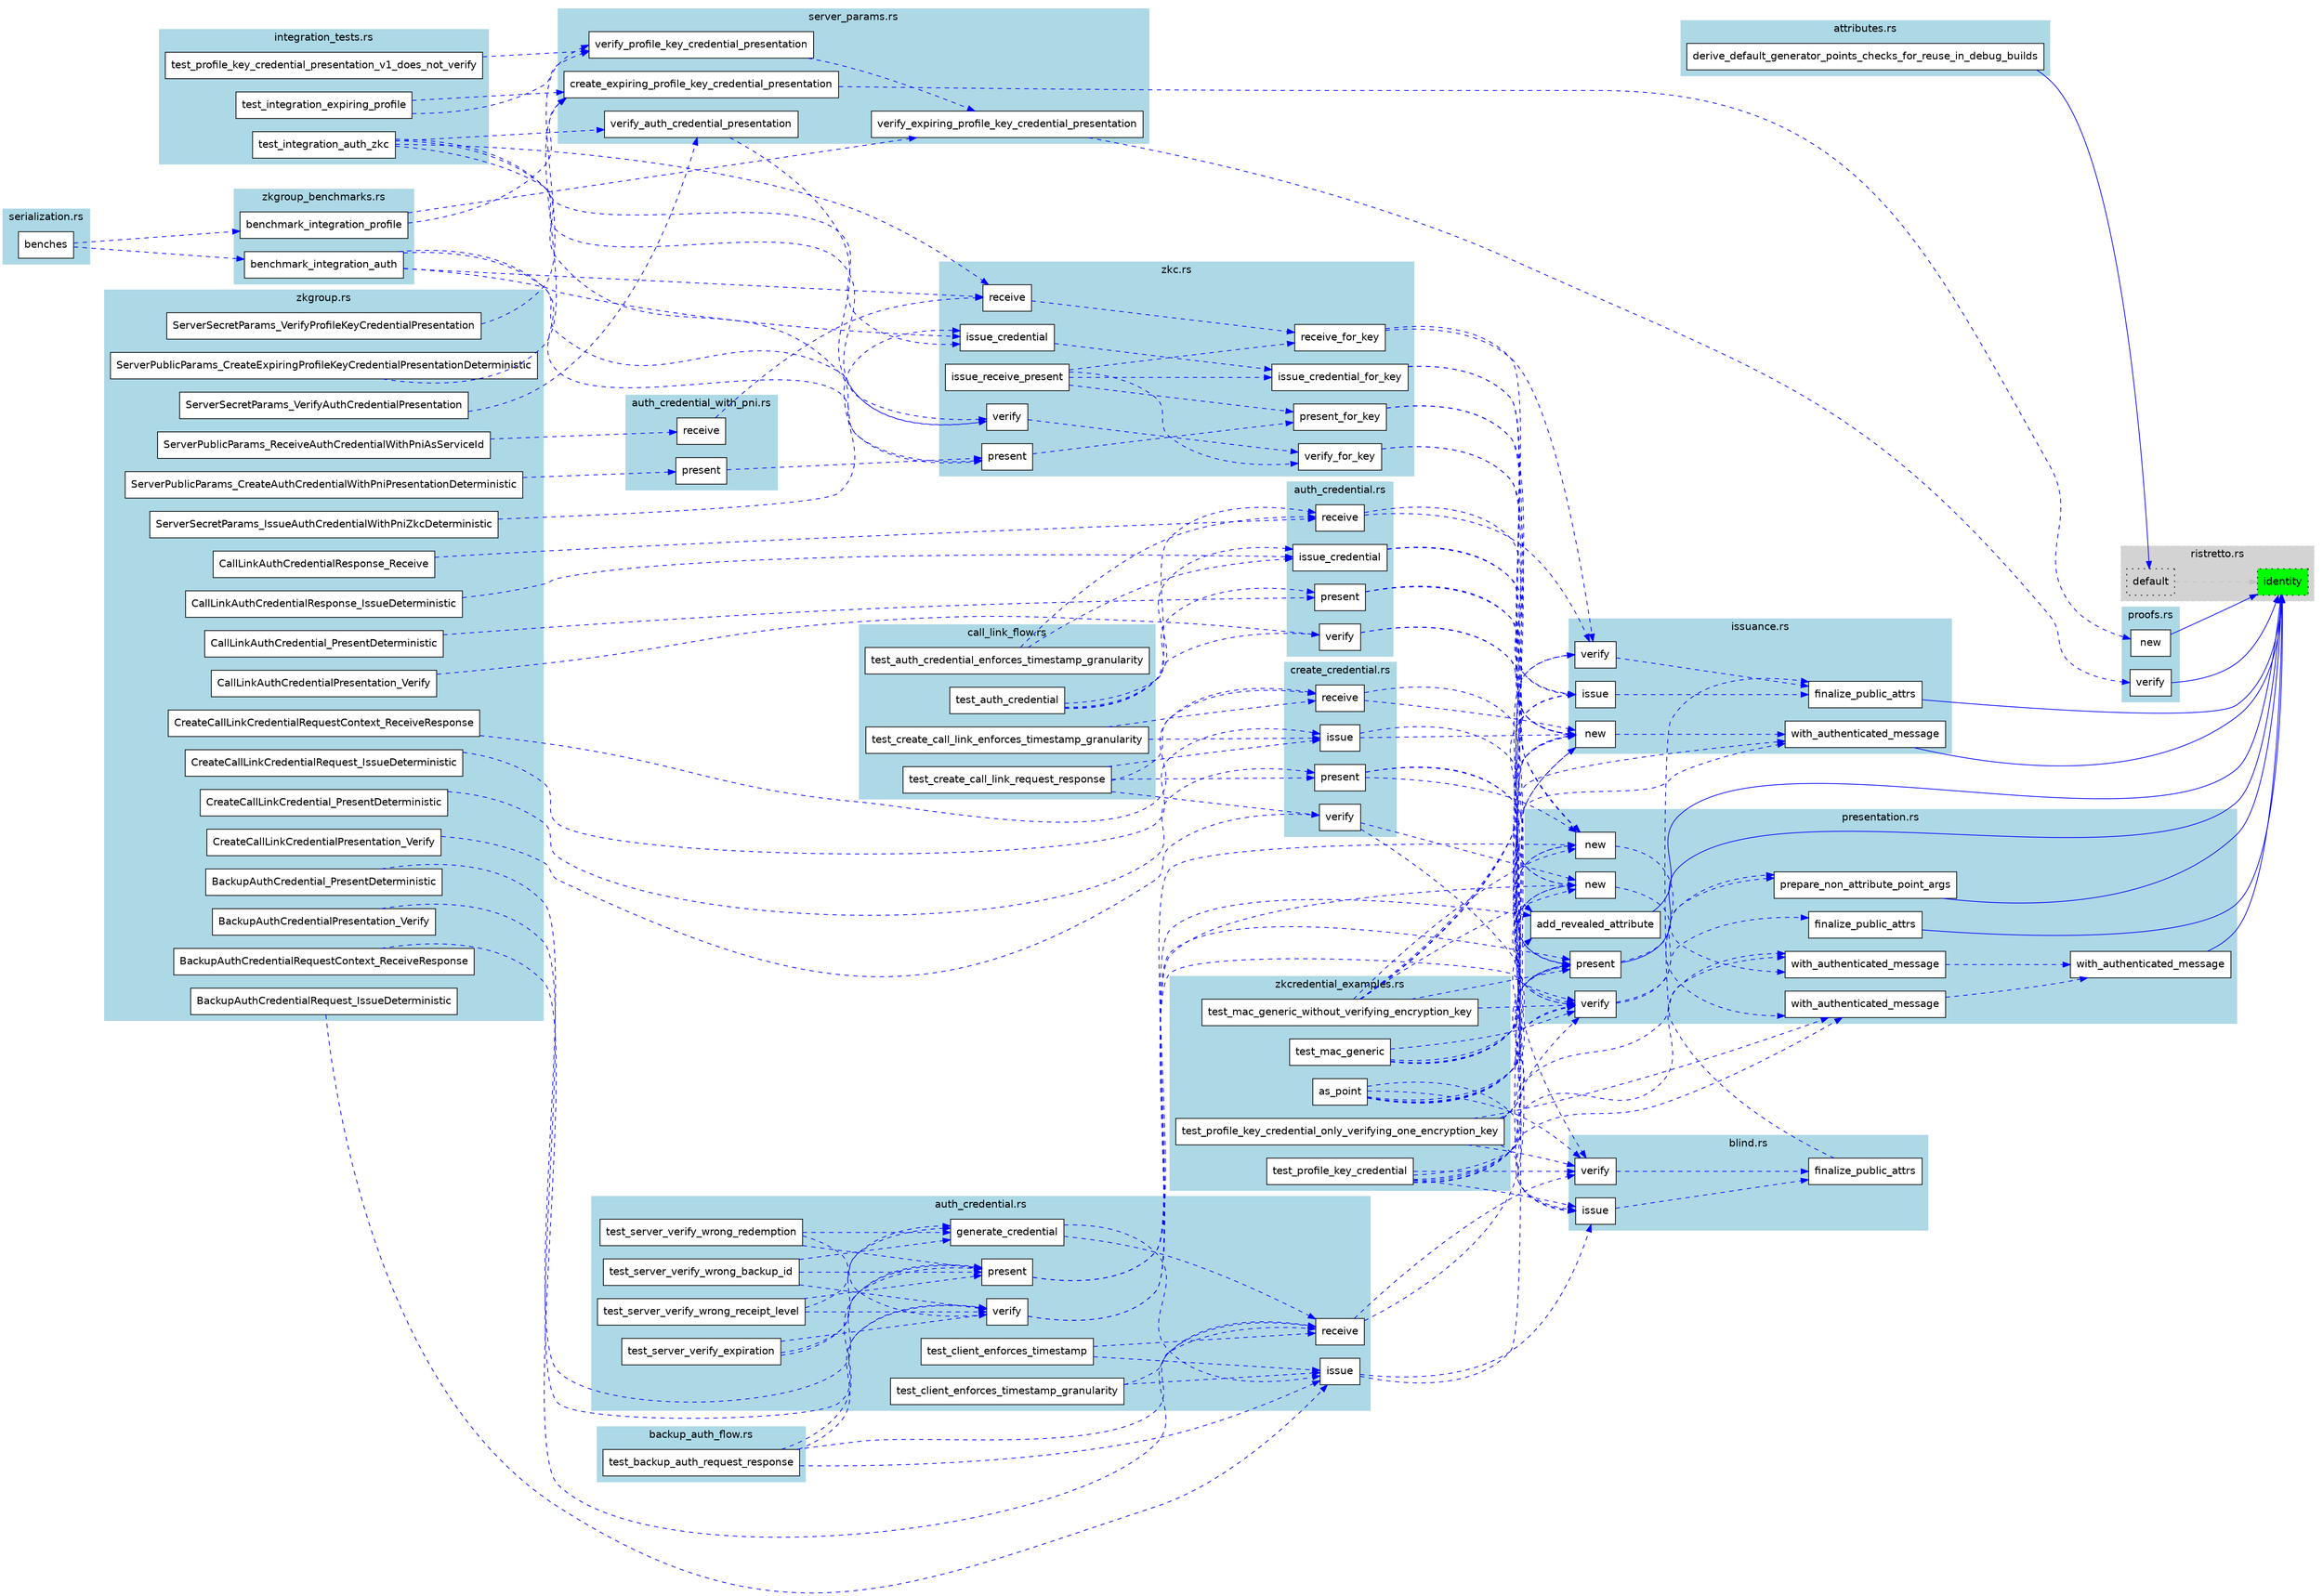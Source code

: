 digraph function_subgraph {
  rankdir=LR;
  node [shape=box, style=filled, fontname=Helvetica];
  edge [color=gray];

  subgraph cluster_0 {
    label = "ristretto.rs";
    style=filled;
    color=lightgrey;
    style="filled,dotted";
    fontname=Helvetica;
    "rust-analyzer cargo curve25519-dalek 4.1.3 ristretto/impl#[RistrettoPoint][Identity]identity()." [label="identity", tooltip="    fn identity() -> RistrettoPoint {         RistrettoPoint(EdwardsPoint::identity())     }", fillcolor=green, style="filled,dotted"]
    "rust-analyzer cargo curve25519-dalek 4.1.3 ristretto/impl#[RistrettoPoint][Default]default()." [label="default", tooltip="    fn default() -> RistrettoPoint {         RistrettoPoint::identity()     }", fillcolor=lightgray, style="filled,dotted"]
  }
  subgraph cluster_1 {
    label = "zkgroup.rs";
    style=filled;
    color=lightblue;
    fontname=Helvetica;
    "rust-analyzer cargo libsignal-bridge 0.1.0 zkgroup/BackupAuthCredential_PresentDeterministic()." [label="BackupAuthCredential_PresentDeterministic", tooltip="fn BackupAuthCredential_PresentDeterministic(     credential_bytes: &[u8],     server_params_bytes: &[u8],     randomness: &[u8; RANDOMNESS_LEN], ) -> Result<Vec<u8>, ZkGroupVerificationFailure> {    ...", fillcolor=white, style="filled"]
    "rust-analyzer cargo libsignal-bridge 0.1.0 zkgroup/ServerSecretParams_IssueAuthCredentialWithPniZkcDeterministic()." [label="ServerSecretParams_IssueAuthCredentialWithPniZkcDeterministic", tooltip="fn ServerSecretParams_IssueAuthCredentialWithPniZkcDeterministic(     server_secret_params: &ServerSecretParams,     randomness: &[u8; RANDOMNESS_LEN],     aci: Aci,     pni: Pni,     redemption_time:...", fillcolor=white, style="filled"]
    "rust-analyzer cargo libsignal-bridge 0.1.0 zkgroup/CallLinkAuthCredentialPresentation_Verify()." [label="CallLinkAuthCredentialPresentation_Verify", tooltip="fn CallLinkAuthCredentialPresentation_Verify(     presentation_bytes: &[u8],     now: Timestamp,     server_params_bytes: &[u8],     call_link_params_bytes: &[u8], ) -> Result<(), ZkGroupVerificationF...", fillcolor=white, style="filled"]
    "rust-analyzer cargo libsignal-bridge 0.1.0 zkgroup/CallLinkAuthCredentialResponse_Receive()." [label="CallLinkAuthCredentialResponse_Receive", tooltip="fn CallLinkAuthCredentialResponse_Receive(     response_bytes: &[u8],     user_id: Aci,     redemption_time: Timestamp,     params_bytes: &[u8], ) -> Result<Vec<u8>, ZkGroupVerificationFailure> {     ...", fillcolor=white, style="filled"]
    "rust-analyzer cargo libsignal-bridge 0.1.0 zkgroup/BackupAuthCredentialRequest_IssueDeterministic()." [label="BackupAuthCredentialRequest_IssueDeterministic", tooltip="fn BackupAuthCredentialRequest_IssueDeterministic(     request_bytes: &[u8],     redemption_time: Timestamp,     backup_level: AsType<BackupLevel, u8>,     credential_type: AsType<BackupCredentialType...", fillcolor=white, style="filled"]
    "rust-analyzer cargo libsignal-bridge 0.1.0 zkgroup/ServerPublicParams_CreateAuthCredentialWithPniPresentationDeterministic()." [label="ServerPublicParams_CreateAuthCredentialWithPniPresentationDeterministic", tooltip="fn ServerPublicParams_CreateAuthCredentialWithPniPresentationDeterministic(     server_public_params: &ServerPublicParams,     randomness: &[u8; RANDOMNESS_LEN],     group_secret_params: Serialized<Gr...", fillcolor=white, style="filled"]
    "rust-analyzer cargo libsignal-bridge 0.1.0 zkgroup/CreateCallLinkCredentialPresentation_Verify()." [label="CreateCallLinkCredentialPresentation_Verify", tooltip="fn CreateCallLinkCredentialPresentation_Verify(     presentation_bytes: &[u8],     room_id: &[u8],     now: Timestamp,     server_params_bytes: &[u8],     call_link_params_bytes: &[u8], ) -> Result<()...", fillcolor=white, style="filled"]
    "rust-analyzer cargo libsignal-bridge 0.1.0 zkgroup/BackupAuthCredentialPresentation_Verify()." [label="BackupAuthCredentialPresentation_Verify", tooltip="fn BackupAuthCredentialPresentation_Verify(     presentation_bytes: &[u8],     now: Timestamp,     server_params_bytes: &[u8], ) -> Result<(), ZkGroupVerificationFailure> {     let presentation = binc...", fillcolor=white, style="filled"]
    "rust-analyzer cargo libsignal-bridge 0.1.0 zkgroup/ServerPublicParams_CreateExpiringProfileKeyCredentialPresentationDeterministic()." [label="ServerPublicParams_CreateExpiringProfileKeyCredentialPresentationDeterministic", tooltip="fn ServerPublicParams_CreateExpiringProfileKeyCredentialPresentationDeterministic(     server_public_params: &ServerPublicParams,     randomness: &[u8; RANDOMNESS_LEN],     group_secret_params: Serial...", fillcolor=white, style="filled"]
    "rust-analyzer cargo libsignal-bridge 0.1.0 zkgroup/CreateCallLinkCredentialRequest_IssueDeterministic()." [label="CreateCallLinkCredentialRequest_IssueDeterministic", tooltip="fn CreateCallLinkCredentialRequest_IssueDeterministic(     request_bytes: &[u8],     user_id: Aci,     timestamp: Timestamp,     params_bytes: &[u8],     randomness: &[u8; RANDOMNESS_LEN], ) -> Vec<u8...", fillcolor=white, style="filled"]
    "rust-analyzer cargo libsignal-bridge 0.1.0 zkgroup/ServerSecretParams_VerifyAuthCredentialPresentation()." [label="ServerSecretParams_VerifyAuthCredentialPresentation", tooltip="fn ServerSecretParams_VerifyAuthCredentialPresentation(     server_secret_params: &ServerSecretParams,     group_public_params: Serialized<GroupPublicParams>,     presentation_bytes: &[u8],     curren...", fillcolor=white, style="filled"]
    "rust-analyzer cargo libsignal-bridge 0.1.0 zkgroup/BackupAuthCredentialRequestContext_ReceiveResponse()." [label="BackupAuthCredentialRequestContext_ReceiveResponse", tooltip="fn BackupAuthCredentialRequestContext_ReceiveResponse(     context_bytes: &[u8],     response_bytes: &[u8],     expected_redemption_time: Timestamp,     params_bytes: &[u8], ) -> Result<Vec<u8>, ZkGro...", fillcolor=white, style="filled"]
    "rust-analyzer cargo libsignal-bridge 0.1.0 zkgroup/CreateCallLinkCredential_PresentDeterministic()." [label="CreateCallLinkCredential_PresentDeterministic", tooltip="fn CreateCallLinkCredential_PresentDeterministic(     credential_bytes: &[u8],     room_id: &[u8],     user_id: Aci,     server_params_bytes: &[u8],     call_link_params_bytes: &[u8],     randomness: ...", fillcolor=white, style="filled"]
    "rust-analyzer cargo libsignal-bridge 0.1.0 zkgroup/ServerPublicParams_ReceiveAuthCredentialWithPniAsServiceId()." [label="ServerPublicParams_ReceiveAuthCredentialWithPniAsServiceId", tooltip="fn ServerPublicParams_ReceiveAuthCredentialWithPniAsServiceId(     params: &ServerPublicParams,     aci: Aci,     pni: Pni,     redemption_time: Timestamp,     auth_credential_with_pni_response_bytes:...", fillcolor=white, style="filled"]
    "rust-analyzer cargo libsignal-bridge 0.1.0 zkgroup/CreateCallLinkCredentialRequestContext_ReceiveResponse()." [label="CreateCallLinkCredentialRequestContext_ReceiveResponse", tooltip="fn CreateCallLinkCredentialRequestContext_ReceiveResponse(     context_bytes: &[u8],     response_bytes: &[u8],     user_id: Aci,     params_bytes: &[u8], ) -> Result<Vec<u8>, ZkGroupVerificationFailu...", fillcolor=white, style="filled"]
    "rust-analyzer cargo libsignal-bridge 0.1.0 zkgroup/ServerSecretParams_VerifyProfileKeyCredentialPresentation()." [label="ServerSecretParams_VerifyProfileKeyCredentialPresentation", tooltip="fn ServerSecretParams_VerifyProfileKeyCredentialPresentation(     server_secret_params: &ServerSecretParams,     group_public_params: Serialized<GroupPublicParams>,     presentation_bytes: &[u8],     ...", fillcolor=white, style="filled"]
    "rust-analyzer cargo libsignal-bridge 0.1.0 zkgroup/CallLinkAuthCredentialResponse_IssueDeterministic()." [label="CallLinkAuthCredentialResponse_IssueDeterministic", tooltip="fn CallLinkAuthCredentialResponse_IssueDeterministic(     user_id: Aci,     redemption_time: Timestamp,     params_bytes: &[u8],     randomness: &[u8; RANDOMNESS_LEN], ) -> Vec<u8> {     let params = ...", fillcolor=white, style="filled"]
    "rust-analyzer cargo libsignal-bridge 0.1.0 zkgroup/CallLinkAuthCredential_PresentDeterministic()." [label="CallLinkAuthCredential_PresentDeterministic", tooltip="fn CallLinkAuthCredential_PresentDeterministic(     credential_bytes: &[u8],     user_id: Aci,     redemption_time: Timestamp,     server_params_bytes: &[u8],     call_link_params_bytes: &[u8],     ra...", fillcolor=white, style="filled"]
  }
  subgraph cluster_2 {
    label = "attributes.rs";
    style=filled;
    color=lightblue;
    fontname=Helvetica;
    "rust-analyzer cargo zkcredential 0.1.0 attributes/tests/derive_default_generator_points_checks_for_reuse_in_debug_builds()." [label="derive_default_generator_points_checks_for_reuse_in_debug_builds", tooltip="    fn derive_default_generator_points_checks_for_reuse_in_debug_builds() {         let storage = std::sync::OnceLock::from([RistrettoPoint::default(); 2]);         derive_default_generator_points::<E...", fillcolor=white, style="filled"]
  }
  subgraph cluster_3 {
    label = "issuance.rs";
    style=filled;
    color=lightblue;
    fontname=Helvetica;
    "rust-analyzer cargo zkcredential 0.1.0 issuance/impl#[`IssuanceProofBuilder<'a>`]issue()." [label="issue", tooltip="    pub fn issue(         mut self,         key_pair: &CredentialKeyPair,         randomness: [u8; RANDOMNESS_LEN],     ) -> IssuanceProof {         self.finalize_public_attrs();          let mut sho ...", fillcolor=white, style="filled"]
    "rust-analyzer cargo zkcredential 0.1.0 issuance/impl#[`IssuanceProofBuilder<'a>`]new()." [label="new", tooltip="    pub fn new(label: &[u8]) -> Self {         Self::with_authenticated_message(label, &[])     }", fillcolor=white, style="filled"]
    "rust-analyzer cargo zkcredential 0.1.0 issuance/impl#[`IssuanceProofBuilder<'a>`]verify()." [label="verify", tooltip="    pub fn verify(         mut self,         public_key: &CredentialPublicKey,         // Even though it would work with a borrow, this deliberately consumes         // IssuanceProof to indicate that ...", fillcolor=white, style="filled"]
    "rust-analyzer cargo zkcredential 0.1.0 issuance/impl#[`IssuanceProofBuilder<'a>`]finalize_public_attrs()." [label="finalize_public_attrs", tooltip="    fn finalize_public_attrs(&mut self) {         debug_assert!(self.attr_points[0] == RistrettoPoint::identity());         self.attr_points[0] = self.public_attrs.get_point();     }", fillcolor=white, style="filled"]
    "rust-analyzer cargo zkcredential 0.1.0 issuance/impl#[`IssuanceProofBuilder<'a>`]with_authenticated_message()." [label="with_authenticated_message", tooltip="    pub fn with_authenticated_message(label: &[u8], message: &'a [u8]) -> Self {         Self {             public_attrs: ShoHmacSha256::new(label),             // Reserve the first point for public a...", fillcolor=white, style="filled"]
  }
  subgraph cluster_4 {
    label = "blind.rs";
    style=filled;
    color=lightblue;
    fontname=Helvetica;
    "rust-analyzer cargo zkcredential 0.1.0 issuance/blind/impl#[`BlindedIssuanceProofBuilder<'_>`]finalize_public_attrs()." [label="finalize_public_attrs", tooltip="    fn finalize_public_attrs(&mut self) {         self.inner.finalize_public_attrs()     }", fillcolor=white, style="filled"]
    "rust-analyzer cargo zkcredential 0.1.0 issuance/blind/impl#[`BlindedIssuanceProofBuilder<'_>`]verify()." [label="verify", tooltip="    pub fn verify(         mut self,         public_key: &CredentialPublicKey,         blinding_key: &BlindingKeyPair,         proof: BlindedIssuanceProof,     ) -> Result<Credential, VerificationFail...", fillcolor=white, style="filled"]
    "rust-analyzer cargo zkcredential 0.1.0 issuance/blind/impl#[`BlindedIssuanceProofBuilder<'_>`]issue()." [label="issue", tooltip="    pub fn issue(         mut self,         key_pair: &CredentialKeyPair,         blinding_key: &BlindingPublicKey,         randomness: [u8; RANDOMNESS_LEN],     ) -> BlindedIssuanceProof {         se...", fillcolor=white, style="filled"]
  }
  subgraph cluster_5 {
    label = "presentation.rs";
    style=filled;
    color=lightblue;
    fontname=Helvetica;
    "rust-analyzer cargo zkcredential 0.1.0 presentation/impl#[`PresentationProofVerifier<'a>`]verify()." [label="verify", tooltip="    pub fn verify(         mut self,         key_pair: &CredentialKeyPair,         proof: &PresentationProof,     ) -> Result<(), VerificationFailure> {         self.finalize_public_attrs();          ...", fillcolor=white, style="filled"]
    "rust-analyzer cargo zkcredential 0.1.0 presentation/impl#[`PresentationProofVerifier<'a>`]finalize_public_attrs()." [label="finalize_public_attrs", tooltip="    fn finalize_public_attrs(&mut self) {         debug_assert!(self.core.attr_points[0] == RistrettoPoint::identity());         self.core.attr_points[0] = self.public_attrs.get_point();     }", fillcolor=white, style="filled"]
    "rust-analyzer cargo zkcredential 0.1.0 presentation/impl#[`PresentationProofBuilder<'a>`]new()." [label="new", tooltip="    pub fn new(label: &[u8]) -> Self {         Self::with_authenticated_message(label, &[])     }", fillcolor=white, style="filled"]
    "rust-analyzer cargo zkcredential 0.1.0 presentation/impl#[`PresentationProofVerifier<'a>`]with_authenticated_message()." [label="with_authenticated_message", tooltip="    pub fn with_authenticated_message(label: &[u8], message: &'a [u8]) -> Self {         Self {             core: PresentationProofBuilderCore::with_authenticated_message(message),             public_...", fillcolor=white, style="filled"]
    "rust-analyzer cargo zkcredential 0.1.0 presentation/impl#[`PresentationProofBuilderCore<'a, T>`]with_authenticated_message()." [label="with_authenticated_message", tooltip="    fn with_authenticated_message(message: &'a [u8]) -> Self {         Self {             encryption_keys: vec![],             attributes: vec![],             // Reserve the first point for public att...", fillcolor=white, style="filled"]
    "rust-analyzer cargo zkcredential 0.1.0 presentation/impl#[`PresentationProofBuilder<'a>`]present()." [label="present", tooltip="    pub fn present(         self,         public_key: &CredentialPublicKey,         credential: &Credential,         randomness: [u8; RANDOMNESS_LEN],     ) -> PresentationProof {         let credenti...", fillcolor=white, style="filled"]
    "rust-analyzer cargo zkcredential 0.1.0 presentation/impl#[`PresentationProofBuilder<'a>`]with_authenticated_message()." [label="with_authenticated_message", tooltip="    pub fn with_authenticated_message(label: &[u8], message: &'a [u8]) -> Self {         _ = label;         Self {             core: PresentationProofBuilderCore::with_authenticated_message(message), ...", fillcolor=white, style="filled"]
    "rust-analyzer cargo zkcredential 0.1.0 presentation/impl#[`PresentationProofBuilderCore<'a, T>`]prepare_non_attribute_point_args()." [label="prepare_non_attribute_point_args", tooltip="    fn prepare_non_attribute_point_args(         &self,         I: RistrettoPoint,         commitments: &PresentationProofCommitments,     ) -> poksho::PointArgs {         let credentials_system = Sys...", fillcolor=white, style="filled"]
    "rust-analyzer cargo zkcredential 0.1.0 presentation/impl#[`PresentationProofBuilder<'a>`]add_revealed_attribute()." [label="add_revealed_attribute", tooltip="    pub fn add_revealed_attribute(mut self, attr: &dyn RevealedAttribute) -> Self {         // We don't actually need the value! The server will check it for us.         _ = attr;         self.core.ad...", fillcolor=white, style="filled"]
    "rust-analyzer cargo zkcredential 0.1.0 presentation/impl#[`PresentationProofVerifier<'a>`]new()." [label="new", tooltip="    pub fn new(label: &[u8]) -> Self {         Self::with_authenticated_message(label, &[])     }", fillcolor=white, style="filled"]
  }
  subgraph cluster_6 {
    label = "serialization.rs";
    style=filled;
    color=lightblue;
    fontname=Helvetica;
    "rust-analyzer cargo zkgroup 0.9.0 benches()." [label="benches", tooltip="criterion_group!(benches, bench_server_param_serialization,); criterion_main!(benches);", fillcolor=white, style="filled"]
  }
  subgraph cluster_7 {
    label = "zkgroup_benchmarks.rs";
    style=filled;
    color=lightblue;
    fontname=Helvetica;
    "rust-analyzer cargo zkgroup 0.9.0 benchmark_integration_profile()." [label="benchmark_integration_profile", tooltip="pub fn benchmark_integration_profile(c: &mut Criterion) {     // SERVER     let server_secret_params = zkgroup::ServerSecretParams::generate(zkgroup::TEST_ARRAY_32);     let server_public_params = ser...", fillcolor=white, style="filled"]
    "rust-analyzer cargo zkgroup 0.9.0 benchmark_integration_auth()." [label="benchmark_integration_auth", tooltip="fn benchmark_integration_auth(c: &mut Criterion) {     let server_secret_params = zkgroup::ServerSecretParams::generate(zkgroup::TEST_ARRAY_32);     let server_public_params = server_secret_params.get...", fillcolor=white, style="filled"]
  }
  subgraph cluster_8 {
    label = "auth_credential_with_pni.rs";
    style=filled;
    color=lightblue;
    fontname=Helvetica;
    "rust-analyzer cargo zkgroup 0.9.0 api/auth/auth_credential_with_pni/impl#[AuthCredentialWithPni]present()." [label="present", tooltip="    pub fn present(         &self,         public_params: &ServerPublicParams,         group_secret_params: &GroupSecretParams,         randomness: RandomnessBytes,     ) -> AnyAuthCredentialPresentat...", fillcolor=white, style="filled"]
    "rust-analyzer cargo zkgroup 0.9.0 api/auth/auth_credential_with_pni/impl#[AuthCredentialWithPniResponse]receive()." [label="receive", tooltip="    pub fn receive(         self,         public_params: &ServerPublicParams,         aci: Aci,         pni: Pni,         redemption_time: crate::Timestamp,     ) -> Result<AuthCredentialWithPni, ZkGr...", fillcolor=white, style="filled"]
  }
  subgraph cluster_9 {
    label = "zkc.rs";
    style=filled;
    color=lightblue;
    fontname=Helvetica;
    "rust-analyzer cargo zkgroup 0.9.0 api/auth/auth_credential_with_pni/zkc/impl#[AuthCredentialWithPniZkcResponse]issue_credential_for_key()." [label="issue_credential_for_key", tooltip="    pub(crate) fn issue_credential_for_key(         aci: Aci,         pni: Pni,         redemption_time: Timestamp,         credential_key: &CredentialKeyPair,         randomness: RandomnessBytes,    ...", fillcolor=white, style="filled"]
    "rust-analyzer cargo zkgroup 0.9.0 api/auth/auth_credential_with_pni/zkc/impl#[AuthCredentialWithPniZkcResponse]receive_for_key()." [label="receive_for_key", tooltip="    pub(crate) fn receive_for_key(         self,         aci: Aci,         pni: Pni,         redemption_time: Timestamp,         public_key: &CredentialPublicKey,     ) -> Result<AuthCredentialWithPni...", fillcolor=white, style="filled"]
    "rust-analyzer cargo zkgroup 0.9.0 api/auth/auth_credential_with_pni/zkc/test/issue_receive_present()." [label="issue_receive_present", tooltip="    fn issue_receive_present() {         const ACI: Aci = Aci::from_uuid_bytes([b'a'; 16]);         const PNI: Pni = Pni::from_uuid_bytes([b'p'; 16]);         const REDEMPTION_TIME: Timestamp = Timest...", fillcolor=white, style="filled"]
    "rust-analyzer cargo zkgroup 0.9.0 api/auth/auth_credential_with_pni/zkc/impl#[AuthCredentialWithPniZkcPresentation]verify_for_key()." [label="verify_for_key", tooltip="    pub(crate) fn verify_for_key(         &self,         credential_key: &CredentialKeyPair,         group_public_params: &GroupPublicParams,         redemption_time: Timestamp,     ) -> Result<(), Zk...", fillcolor=white, style="filled"]
    "rust-analyzer cargo zkgroup 0.9.0 api/auth/auth_credential_with_pni/zkc/impl#[AuthCredentialWithPniZkc]present()." [label="present", tooltip="    pub fn present(         &self,         public_params: &ServerPublicParams,         group_secret_params: &GroupSecretParams,         randomness: RandomnessBytes,     ) -> AuthCredentialWithPniZkcPr...", fillcolor=white, style="filled"]
    "rust-analyzer cargo zkgroup 0.9.0 api/auth/auth_credential_with_pni/zkc/impl#[AuthCredentialWithPniZkcResponse]receive()." [label="receive", tooltip="    pub fn receive(         self,         aci: Aci,         pni: Pni,         redemption_time: Timestamp,         public_params: &ServerPublicParams,     ) -> Result<AuthCredentialWithPniZkc, ZkGroupV...", fillcolor=white, style="filled"]
    "rust-analyzer cargo zkgroup 0.9.0 api/auth/auth_credential_with_pni/zkc/impl#[AuthCredentialWithPniZkcResponse]issue_credential()." [label="issue_credential", tooltip="    pub fn issue_credential(         aci: Aci,         pni: Pni,         redemption_time: Timestamp,         params: &ServerSecretParams,         randomness: RandomnessBytes,     ) -> Self {         S...", fillcolor=white, style="filled"]
    "rust-analyzer cargo zkgroup 0.9.0 api/auth/auth_credential_with_pni/zkc/impl#[AuthCredentialWithPniZkc]present_for_key()." [label="present_for_key", tooltip="    pub(crate) fn present_for_key(         &self,         public_key: &CredentialPublicKey,         group_secret_params: &GroupSecretParams,         randomness: RandomnessBytes,     ) -> AuthCredentia...", fillcolor=white, style="filled"]
    "rust-analyzer cargo zkgroup 0.9.0 api/auth/auth_credential_with_pni/zkc/impl#[AuthCredentialWithPniZkcPresentation]verify()." [label="verify", tooltip="    pub fn verify(         &self,         params: &ServerSecretParams,         group_public_params: &GroupPublicParams,         redemption_time: Timestamp,     ) -> Result<(), ZkGroupVerificationFailu...", fillcolor=white, style="filled"]
  }
  subgraph cluster_10 {
    label = "auth_credential.rs";
    style=filled;
    color=lightblue;
    fontname=Helvetica;
    "rust-analyzer cargo zkgroup 0.9.0 api/backups/auth_credential/tests/test_client_enforces_timestamp()." [label="test_client_enforces_timestamp", tooltip="    fn test_client_enforces_timestamp() {         let redemption_time: Timestamp = DAY_ALIGNED_TIMESTAMP;          let request_context = BackupAuthCredentialRequestContext::new(&KEY, ACI.into());     ...", fillcolor=white, style="filled"]
    "rust-analyzer cargo zkgroup 0.9.0 api/backups/auth_credential/tests/test_client_enforces_timestamp_granularity()." [label="test_client_enforces_timestamp_granularity", tooltip="    fn test_client_enforces_timestamp_granularity() {         let redemption_time: Timestamp = DAY_ALIGNED_TIMESTAMP.add_seconds(60 * 60); // not on a day boundary!          let request_context = Back...", fillcolor=white, style="filled"]
    "rust-analyzer cargo zkgroup 0.9.0 api/backups/auth_credential/impl#[BackupAuthCredentialRequestContext]receive()." [label="receive", tooltip="    pub fn receive(         self,         response: BackupAuthCredentialResponse,         params: &GenericServerPublicParams,         expected_redemption_time: Timestamp,     ) -> Result<BackupAuthCre...", fillcolor=white, style="filled"]
    "rust-analyzer cargo zkgroup 0.9.0 api/backups/auth_credential/tests/test_server_verify_wrong_redemption()." [label="test_server_verify_wrong_redemption", tooltip="    fn test_server_verify_wrong_redemption() {         let credential = generate_credential(DAY_ALIGNED_TIMESTAMP);         let valid_presentation =             credential.present(&server_secret_param...", fillcolor=white, style="filled"]
    "rust-analyzer cargo zkgroup 0.9.0 api/backups/auth_credential/impl#[BackupAuthCredential]present()." [label="present", tooltip="    pub fn present(         &self,         server_params: &GenericServerPublicParams,         randomness: RandomnessBytes,     ) -> BackupAuthCredentialPresentation {         BackupAuthCredentialPrese...", fillcolor=white, style="filled"]
    "rust-analyzer cargo zkgroup 0.9.0 api/backups/auth_credential/tests/test_server_verify_wrong_backup_id()." [label="test_server_verify_wrong_backup_id", tooltip="    fn test_server_verify_wrong_backup_id() {         let credential = generate_credential(DAY_ALIGNED_TIMESTAMP);         let valid_presentation =             credential.present(&server_secret_params...", fillcolor=white, style="filled"]
    "rust-analyzer cargo zkgroup 0.9.0 api/backups/auth_credential/impl#[BackupAuthCredentialPresentation]verify()." [label="verify", tooltip="    pub fn verify(         &self,         current_time: Timestamp,         server_params: &GenericServerSecretParams,     ) -> Result<(), ZkGroupVerificationFailure> {         let acceptable_start_tim...", fillcolor=white, style="filled"]
    "rust-analyzer cargo zkgroup 0.9.0 api/backups/auth_credential/tests/test_server_verify_wrong_receipt_level()." [label="test_server_verify_wrong_receipt_level", tooltip="    fn test_server_verify_wrong_receipt_level() {         let credential = generate_credential(DAY_ALIGNED_TIMESTAMP);         let valid_presentation =             credential.present(&server_secret_pa...", fillcolor=white, style="filled"]
    "rust-analyzer cargo zkgroup 0.9.0 api/backups/auth_credential/tests/test_server_verify_expiration()." [label="test_server_verify_expiration", tooltip="    fn test_server_verify_expiration() {         let credential = generate_credential(DAY_ALIGNED_TIMESTAMP);         let presentation =             credential.present(&server_secret_params().get_publ...", fillcolor=white, style="filled"]
    "rust-analyzer cargo zkgroup 0.9.0 api/backups/auth_credential/impl#[BackupAuthCredentialRequest]issue()." [label="issue", tooltip="    pub fn issue(         &self,         redemption_time: Timestamp,         backup_level: BackupLevel,         credential_type: BackupCredentialType,         params: &GenericServerSecretParams,      ...", fillcolor=white, style="filled"]
    "rust-analyzer cargo zkgroup 0.9.0 api/backups/auth_credential/tests/generate_credential()." [label="generate_credential", tooltip="    fn generate_credential(redemption_time: Timestamp) -> BackupAuthCredential {         // client generated materials; issuance request         let request_context = BackupAuthCredentialRequestContex...", fillcolor=white, style="filled"]
  }
  subgraph cluster_11 {
    label = "auth_credential.rs";
    style=filled;
    color=lightblue;
    fontname=Helvetica;
    "rust-analyzer cargo zkgroup 0.9.0 api/call_links/auth_credential/impl#[CallLinkAuthCredentialPresentation]verify()." [label="verify", tooltip="    pub fn verify(         &self,         current_time: Timestamp,         server_params: &GenericServerSecretParams,         call_link_params: &CallLinkPublicParams,     ) -> Result<(), ZkGroupVerifi...", fillcolor=white, style="filled"]
    "rust-analyzer cargo zkgroup 0.9.0 api/call_links/auth_credential/impl#[CallLinkAuthCredentialResponse]issue_credential()." [label="issue_credential", tooltip="    pub fn issue_credential(         user_id: libsignal_core::Aci,         redemption_time: Timestamp,         params: &GenericServerSecretParams,         randomness: RandomnessBytes,     ) -> CallLin...", fillcolor=white, style="filled"]
    "rust-analyzer cargo zkgroup 0.9.0 api/call_links/auth_credential/impl#[CallLinkAuthCredentialResponse]receive()." [label="receive", tooltip="    pub fn receive(         self,         user_id: libsignal_core::Aci,         redemption_time: Timestamp,         params: &GenericServerPublicParams,     ) -> Result<CallLinkAuthCredential, ZkGroupV...", fillcolor=white, style="filled"]
    "rust-analyzer cargo zkgroup 0.9.0 api/call_links/auth_credential/impl#[CallLinkAuthCredential]present()." [label="present", tooltip="    pub fn present(         &self,         user_id: libsignal_core::Aci,         redemption_time: Timestamp,         server_params: &GenericServerPublicParams,         call_link_params: &CallLinkSecre...", fillcolor=white, style="filled"]
  }
  subgraph cluster_12 {
    label = "create_credential.rs";
    style=filled;
    color=lightblue;
    fontname=Helvetica;
    "rust-analyzer cargo zkgroup 0.9.0 api/call_links/create_credential/impl#[CreateCallLinkCredentialRequestContext]receive()." [label="receive", tooltip="    pub fn receive(         self,         response: CreateCallLinkCredentialResponse,         user_id: libsignal_core::Aci,         params: &GenericServerPublicParams,     ) -> Result<CreateCallLinkCr...", fillcolor=white, style="filled"]
    "rust-analyzer cargo zkgroup 0.9.0 api/call_links/create_credential/impl#[CreateCallLinkCredentialPresentation]verify()." [label="verify", tooltip="    pub fn verify(         &self,         room_id: &[u8],         current_time: Timestamp,         server_params: &GenericServerSecretParams,         call_link_params: &CallLinkPublicParams,     ) -> ...", fillcolor=white, style="filled"]
    "rust-analyzer cargo zkgroup 0.9.0 api/call_links/create_credential/impl#[CreateCallLinkCredential]present()." [label="present", tooltip="    pub fn present(         &self,         room_id: &[u8],         user_id: libsignal_core::Aci,         server_params: &GenericServerPublicParams,         call_link_params: &CallLinkSecretParams,    ...", fillcolor=white, style="filled"]
    "rust-analyzer cargo zkgroup 0.9.0 api/call_links/create_credential/impl#[CreateCallLinkCredentialRequest]issue()." [label="issue", tooltip="    pub fn issue(         &self,         user_id: libsignal_core::Aci,         timestamp: Timestamp,         params: &GenericServerSecretParams,         randomness: RandomnessBytes,     ) -> CreateCal...", fillcolor=white, style="filled"]
  }
  subgraph cluster_13 {
    label = "server_params.rs";
    style=filled;
    color=lightblue;
    fontname=Helvetica;
    "rust-analyzer cargo zkgroup 0.9.0 api/server_params/impl#[ServerPublicParams]create_expiring_profile_key_credential_presentation()." [label="create_expiring_profile_key_credential_presentation", tooltip="    pub fn create_expiring_profile_key_credential_presentation(         &self,         randomness: RandomnessBytes,         group_secret_params: api::groups::GroupSecretParams,         expiring_profil...", fillcolor=white, style="filled"]
    "rust-analyzer cargo zkgroup 0.9.0 api/server_params/impl#[ServerSecretParams]verify_expiring_profile_key_credential_presentation()." [label="verify_expiring_profile_key_credential_presentation", tooltip="    pub fn verify_expiring_profile_key_credential_presentation(         &self,         group_public_params: api::groups::GroupPublicParams,         presentation: &api::profiles::ExpiringProfileKeyCred...", fillcolor=white, style="filled"]
    "rust-analyzer cargo zkgroup 0.9.0 api/server_params/impl#[ServerSecretParams]verify_auth_credential_presentation()." [label="verify_auth_credential_presentation", tooltip="    pub fn verify_auth_credential_presentation(         &self,         group_public_params: api::groups::GroupPublicParams,         presentation: &api::auth::AnyAuthCredentialPresentation,         cur...", fillcolor=white, style="filled"]
    "rust-analyzer cargo zkgroup 0.9.0 api/server_params/impl#[ServerSecretParams]verify_profile_key_credential_presentation()." [label="verify_profile_key_credential_presentation", tooltip="    pub fn verify_profile_key_credential_presentation(         &self,         group_public_params: api::groups::GroupPublicParams,         presentation: &api::profiles::AnyProfileKeyCredentialPresenta...", fillcolor=white, style="filled"]
  }
  subgraph cluster_14 {
    label = "proofs.rs";
    style=filled;
    color=lightblue;
    fontname=Helvetica;
    "rust-analyzer cargo zkgroup 0.9.0 crypto/proofs/impl#[ExpiringProfileKeyCredentialPresentationProof]new()." [label="new", tooltip="    pub fn new(         uid_enc_key_pair: uid_encryption::KeyPair,         profile_key_enc_key_pair: profile_key_encryption::KeyPair,         credentials_public_key: credentials::PublicKey,         cr...", fillcolor=white, style="filled"]
    "rust-analyzer cargo zkgroup 0.9.0 crypto/proofs/impl#[ExpiringProfileKeyCredentialPresentationProof]verify()." [label="verify", tooltip="    pub fn verify(         &self,         credentials_key_pair: credentials::KeyPair<credentials::ExpiringProfileKeyCredential>,         uid_ciphertext: uid_encryption::Ciphertext,         uid_enc_pub...", fillcolor=white, style="filled"]
  }
  subgraph cluster_15 {
    label = "zkcredential_examples.rs";
    style=filled;
    color=lightblue;
    fontname=Helvetica;
    "rust-analyzer cargo zkgroup 0.9.0 crypto/zkcredential_examples/test_mac_generic()." [label="test_mac_generic", tooltip="fn test_mac_generic() {     let mut sho = ShoSha256::new(b' Test_Credentials' );     let keypair = CredentialKeyPair::generate(sho.squeeze_and_ratchet_as_array());      let label = b' 20221221_AuthCre...", fillcolor=white, style="filled"]
    "rust-analyzer cargo zkgroup 0.9.0 crypto/zkcredential_examples/impl#[RoomId][RevealedAttribute]as_point()." [label="as_point", tooltip="        fn as_point(&self) -> RistrettoPoint {             self.opaque_id         }", fillcolor=white, style="filled"]
    "rust-analyzer cargo zkgroup 0.9.0 crypto/zkcredential_examples/test_mac_generic_without_verifying_encryption_key()." [label="test_mac_generic_without_verifying_encryption_key", tooltip="fn test_mac_generic_without_verifying_encryption_key() {     let mut sho = ShoSha256::new(b' Test_Credentials' );     let keypair = CredentialKeyPair::generate(sho.squeeze_and_ratchet_as_array());    ...", fillcolor=white, style="filled"]
    "rust-analyzer cargo zkgroup 0.9.0 crypto/zkcredential_examples/test_profile_key_credential()." [label="test_profile_key_credential", tooltip="fn test_profile_key_credential() {     let mut sho = ShoSha256::new(b' Test_Credentials' );     let keypair = CredentialKeyPair::generate(sho.squeeze_and_ratchet_as_array());     let blinding_keypair ...", fillcolor=white, style="filled"]
    "rust-analyzer cargo zkgroup 0.9.0 crypto/zkcredential_examples/test_profile_key_credential_only_verifying_one_encryption_key()." [label="test_profile_key_credential_only_verifying_one_encryption_key", tooltip="fn test_profile_key_credential_only_verifying_one_encryption_key() {     let mut sho = ShoSha256::new(b' Test_Credentials' );     let keypair = CredentialKeyPair::generate(sho.squeeze_and_ratchet_as_a...", fillcolor=white, style="filled"]
  }
  subgraph cluster_16 {
    label = "backup_auth_flow.rs";
    style=filled;
    color=lightblue;
    fontname=Helvetica;
    "rust-analyzer cargo zkgroup 0.9.0 test_backup_auth_request_response()." [label="test_backup_auth_request_response", tooltip="fn test_backup_auth_request_response() {     let randomness1: RandomnessBytes = [0x43u8; RANDOMNESS_LEN];     let randomness2: RandomnessBytes = [0x44u8; RANDOMNESS_LEN];     let randomness3: Randomne...", fillcolor=white, style="filled"]
  }
  subgraph cluster_17 {
    label = "call_link_flow.rs";
    style=filled;
    color=lightblue;
    fontname=Helvetica;
    "rust-analyzer cargo zkgroup 0.9.0 test_auth_credential()." [label="test_auth_credential", tooltip="fn test_auth_credential() {     let randomness1: RandomnessBytes = [0x43u8; RANDOMNESS_LEN];     let randomness2: RandomnessBytes = [0x44u8; RANDOMNESS_LEN];     let randomness3: RandomnessBytes = [0x...", fillcolor=white, style="filled"]
    "rust-analyzer cargo zkgroup 0.9.0 test_create_call_link_enforces_timestamp_granularity()." [label="test_create_call_link_enforces_timestamp_granularity", tooltip="fn test_create_call_link_enforces_timestamp_granularity() {     let randomness0: RandomnessBytes = [0x42u8; RANDOMNESS_LEN];     let randomness1: RandomnessBytes = [0x43u8; RANDOMNESS_LEN];     let ra...", fillcolor=white, style="filled"]
    "rust-analyzer cargo zkgroup 0.9.0 test_create_call_link_request_response()." [label="test_create_call_link_request_response", tooltip="fn test_create_call_link_request_response() {     let randomness0: RandomnessBytes = [0x42u8; RANDOMNESS_LEN];     let randomness1: RandomnessBytes = [0x43u8; RANDOMNESS_LEN];     let randomness2: Ran...", fillcolor=white, style="filled"]
    "rust-analyzer cargo zkgroup 0.9.0 test_auth_credential_enforces_timestamp_granularity()." [label="test_auth_credential_enforces_timestamp_granularity", tooltip="fn test_auth_credential_enforces_timestamp_granularity() {     let randomness1: RandomnessBytes = [0x43u8; RANDOMNESS_LEN];     let randomness2: RandomnessBytes = [0x44u8; RANDOMNESS_LEN];      // cli...", fillcolor=white, style="filled"]
  }
  subgraph cluster_18 {
    label = "integration_tests.rs";
    style=filled;
    color=lightblue;
    fontname=Helvetica;
    "rust-analyzer cargo zkgroup 0.9.0 test_profile_key_credential_presentation_v1_does_not_verify()." [label="test_profile_key_credential_presentation_v1_does_not_verify", tooltip="fn test_profile_key_credential_presentation_v1_does_not_verify() {     // Originally from test_integration_profile.     // SERVER     let server_secret_params = zkgroup::ServerSecretParams::generate(z...", fillcolor=white, style="filled"]
    "rust-analyzer cargo zkgroup 0.9.0 test_integration_expiring_profile()." [label="test_integration_expiring_profile", tooltip="fn test_integration_expiring_profile() {     // SERVER     let server_secret_params = zkgroup::ServerSecretParams::generate(zkgroup::TEST_ARRAY_32);     let server_public_params = server_secret_params...", fillcolor=white, style="filled"]
    "rust-analyzer cargo zkgroup 0.9.0 test_integration_auth_zkc()." [label="test_integration_auth_zkc", tooltip="fn test_integration_auth_zkc() {     let server_secret_params = zkgroup::ServerSecretParams::generate(zkgroup::TEST_ARRAY_32);     let server_public_params = server_secret_params.get_public_params(); ...", fillcolor=white, style="filled"]
  }

  "rust-analyzer cargo zkcredential 0.1.0 issuance/impl#[`IssuanceProofBuilder<'a>`]issue()." -> "rust-analyzer cargo zkcredential 0.1.0 issuance/impl#[`IssuanceProofBuilder<'a>`]finalize_public_attrs()." [color=blue, style=dashed]
  "rust-analyzer cargo libsignal-bridge 0.1.0 zkgroup/BackupAuthCredential_PresentDeterministic()." -> "rust-analyzer cargo zkgroup 0.9.0 api/backups/auth_credential/impl#[BackupAuthCredential]present()." [color=blue, style=dashed]
  "rust-analyzer cargo zkcredential 0.1.0 issuance/blind/impl#[`BlindedIssuanceProofBuilder<'_>`]finalize_public_attrs()." -> "rust-analyzer cargo zkcredential 0.1.0 issuance/impl#[`IssuanceProofBuilder<'a>`]finalize_public_attrs()." [color=blue, style=dashed]
  "rust-analyzer cargo libsignal-bridge 0.1.0 zkgroup/ServerSecretParams_IssueAuthCredentialWithPniZkcDeterministic()." -> "rust-analyzer cargo zkgroup 0.9.0 api/auth/auth_credential_with_pni/zkc/impl#[AuthCredentialWithPniZkcResponse]issue_credential()." [color=blue, style=dashed]
  "rust-analyzer cargo zkgroup 0.9.0 crypto/zkcredential_examples/test_mac_generic()." -> "rust-analyzer cargo zkcredential 0.1.0 issuance/impl#[`IssuanceProofBuilder<'a>`]verify()." [color=blue, style=dashed]
  "rust-analyzer cargo zkgroup 0.9.0 crypto/zkcredential_examples/test_mac_generic()." -> "rust-analyzer cargo zkcredential 0.1.0 presentation/impl#[`PresentationProofVerifier<'a>`]new()." [color=blue, style=dashed]
  "rust-analyzer cargo zkgroup 0.9.0 crypto/zkcredential_examples/test_mac_generic()." -> "rust-analyzer cargo zkcredential 0.1.0 presentation/impl#[`PresentationProofVerifier<'a>`]verify()." [color=blue, style=dashed]
  "rust-analyzer cargo zkgroup 0.9.0 crypto/zkcredential_examples/test_mac_generic()." -> "rust-analyzer cargo zkcredential 0.1.0 presentation/impl#[`PresentationProofBuilder<'a>`]new()." [color=blue, style=dashed]
  "rust-analyzer cargo zkgroup 0.9.0 crypto/zkcredential_examples/test_mac_generic()." -> "rust-analyzer cargo zkcredential 0.1.0 issuance/impl#[`IssuanceProofBuilder<'a>`]issue()." [color=blue, style=dashed]
  "rust-analyzer cargo zkgroup 0.9.0 crypto/zkcredential_examples/test_mac_generic()." -> "rust-analyzer cargo zkcredential 0.1.0 issuance/impl#[`IssuanceProofBuilder<'a>`]new()." [color=blue, style=dashed]
  "rust-analyzer cargo zkgroup 0.9.0 crypto/zkcredential_examples/test_mac_generic()." -> "rust-analyzer cargo zkcredential 0.1.0 presentation/impl#[`PresentationProofBuilder<'a>`]present()." [color=blue, style=dashed]
  "rust-analyzer cargo zkcredential 0.1.0 issuance/impl#[`IssuanceProofBuilder<'a>`]new()." -> "rust-analyzer cargo zkcredential 0.1.0 issuance/impl#[`IssuanceProofBuilder<'a>`]with_authenticated_message()." [color=blue, style=dashed]
  "rust-analyzer cargo zkcredential 0.1.0 presentation/impl#[`PresentationProofVerifier<'a>`]verify()." -> "rust-analyzer cargo zkcredential 0.1.0 presentation/impl#[`PresentationProofVerifier<'a>`]finalize_public_attrs()." [color=blue, style=dashed]
  "rust-analyzer cargo zkcredential 0.1.0 presentation/impl#[`PresentationProofVerifier<'a>`]verify()." -> "rust-analyzer cargo zkcredential 0.1.0 presentation/impl#[`PresentationProofBuilderCore<'a, T>`]prepare_non_attribute_point_args()." [color=blue, style=dashed]
  "rust-analyzer cargo zkgroup 0.9.0 benchmark_integration_profile()." -> "rust-analyzer cargo zkgroup 0.9.0 api/server_params/impl#[ServerSecretParams]verify_expiring_profile_key_credential_presentation()." [color=blue, style=dashed]
  "rust-analyzer cargo zkgroup 0.9.0 benchmark_integration_profile()." -> "rust-analyzer cargo zkgroup 0.9.0 api/server_params/impl#[ServerPublicParams]create_expiring_profile_key_credential_presentation()." [color=blue, style=dashed]
  "rust-analyzer cargo zkcredential 0.1.0 issuance/impl#[`IssuanceProofBuilder<'a>`]verify()." -> "rust-analyzer cargo zkcredential 0.1.0 issuance/impl#[`IssuanceProofBuilder<'a>`]finalize_public_attrs()." [color=blue, style=dashed]
  "rust-analyzer cargo zkgroup 0.9.0 api/auth/auth_credential_with_pni/zkc/impl#[AuthCredentialWithPniZkcResponse]issue_credential_for_key()." -> "rust-analyzer cargo zkcredential 0.1.0 issuance/impl#[`IssuanceProofBuilder<'a>`]issue()." [color=blue, style=dashed]
  "rust-analyzer cargo zkgroup 0.9.0 api/auth/auth_credential_with_pni/zkc/impl#[AuthCredentialWithPniZkcResponse]issue_credential_for_key()." -> "rust-analyzer cargo zkcredential 0.1.0 issuance/impl#[`IssuanceProofBuilder<'a>`]new()." [color=blue, style=dashed]
  "rust-analyzer cargo zkcredential 0.1.0 issuance/blind/impl#[`BlindedIssuanceProofBuilder<'_>`]verify()." -> "rust-analyzer cargo zkcredential 0.1.0 issuance/blind/impl#[`BlindedIssuanceProofBuilder<'_>`]finalize_public_attrs()." [color=blue, style=dashed]
  "rust-analyzer cargo zkcredential 0.1.0 presentation/impl#[`PresentationProofVerifier<'a>`]finalize_public_attrs()." -> "rust-analyzer cargo curve25519-dalek 4.1.3 ristretto/impl#[RistrettoPoint][Identity]identity()." [color=blue]
  "rust-analyzer cargo zkcredential 0.1.0 presentation/impl#[`PresentationProofBuilder<'a>`]new()." -> "rust-analyzer cargo zkcredential 0.1.0 presentation/impl#[`PresentationProofBuilder<'a>`]with_authenticated_message()." [color=blue, style=dashed]
  "rust-analyzer cargo zkgroup 0.9.0 test_profile_key_credential_presentation_v1_does_not_verify()." -> "rust-analyzer cargo zkgroup 0.9.0 api/server_params/impl#[ServerSecretParams]verify_profile_key_credential_presentation()." [color=blue, style=dashed]
  "rust-analyzer cargo libsignal-bridge 0.1.0 zkgroup/CallLinkAuthCredentialPresentation_Verify()." -> "rust-analyzer cargo zkgroup 0.9.0 api/call_links/auth_credential/impl#[CallLinkAuthCredentialPresentation]verify()." [color=blue, style=dashed]
  "rust-analyzer cargo zkgroup 0.9.0 api/backups/auth_credential/tests/test_client_enforces_timestamp()." -> "rust-analyzer cargo zkgroup 0.9.0 api/backups/auth_credential/impl#[BackupAuthCredentialRequest]issue()." [color=blue, style=dashed]
  "rust-analyzer cargo zkgroup 0.9.0 api/backups/auth_credential/tests/test_client_enforces_timestamp()." -> "rust-analyzer cargo zkgroup 0.9.0 api/backups/auth_credential/impl#[BackupAuthCredentialRequestContext]receive()." [color=blue, style=dashed]
  "rust-analyzer cargo libsignal-bridge 0.1.0 zkgroup/CallLinkAuthCredentialResponse_Receive()." -> "rust-analyzer cargo zkgroup 0.9.0 api/call_links/auth_credential/impl#[CallLinkAuthCredentialResponse]receive()." [color=blue, style=dashed]
  "rust-analyzer cargo zkgroup 0.9.0 api/call_links/create_credential/impl#[CreateCallLinkCredentialRequestContext]receive()." -> "rust-analyzer cargo zkcredential 0.1.0 issuance/impl#[`IssuanceProofBuilder<'a>`]new()." [color=blue, style=dashed]
  "rust-analyzer cargo zkgroup 0.9.0 api/call_links/create_credential/impl#[CreateCallLinkCredentialRequestContext]receive()." -> "rust-analyzer cargo zkcredential 0.1.0 issuance/blind/impl#[`BlindedIssuanceProofBuilder<'_>`]verify()." [color=blue, style=dashed]
  "rust-analyzer cargo zkgroup 0.9.0 api/auth/auth_credential_with_pni/zkc/impl#[AuthCredentialWithPniZkcResponse]receive_for_key()." -> "rust-analyzer cargo zkcredential 0.1.0 issuance/impl#[`IssuanceProofBuilder<'a>`]verify()." [color=blue, style=dashed]
  "rust-analyzer cargo zkgroup 0.9.0 api/auth/auth_credential_with_pni/zkc/impl#[AuthCredentialWithPniZkcResponse]receive_for_key()." -> "rust-analyzer cargo zkcredential 0.1.0 issuance/impl#[`IssuanceProofBuilder<'a>`]new()." [color=blue, style=dashed]
  "rust-analyzer cargo zkcredential 0.1.0 presentation/impl#[`PresentationProofVerifier<'a>`]with_authenticated_message()." -> "rust-analyzer cargo zkcredential 0.1.0 presentation/impl#[`PresentationProofBuilderCore<'a, T>`]with_authenticated_message()." [color=blue, style=dashed]
  "rust-analyzer cargo zkgroup 0.9.0 api/server_params/impl#[ServerPublicParams]create_expiring_profile_key_credential_presentation()." -> "rust-analyzer cargo zkgroup 0.9.0 crypto/proofs/impl#[ExpiringProfileKeyCredentialPresentationProof]new()." [color=blue, style=dashed]
  "rust-analyzer cargo zkgroup 0.9.0 crypto/proofs/impl#[ExpiringProfileKeyCredentialPresentationProof]new()." -> "rust-analyzer cargo curve25519-dalek 4.1.3 ristretto/impl#[RistrettoPoint][Identity]identity()." [color=blue]
  "rust-analyzer cargo libsignal-bridge 0.1.0 zkgroup/BackupAuthCredentialRequest_IssueDeterministic()." -> "rust-analyzer cargo zkgroup 0.9.0 api/backups/auth_credential/impl#[BackupAuthCredentialRequest]issue()." [color=blue, style=dashed]
  "rust-analyzer cargo curve25519-dalek 4.1.3 ristretto/impl#[RistrettoPoint][Default]default()." -> "rust-analyzer cargo curve25519-dalek 4.1.3 ristretto/impl#[RistrettoPoint][Identity]identity()." [color=gray, style=dashed]
  "rust-analyzer cargo zkgroup 0.9.0 crypto/zkcredential_examples/impl#[RoomId][RevealedAttribute]as_point()." -> "rust-analyzer cargo zkcredential 0.1.0 presentation/impl#[`PresentationProofVerifier<'a>`]new()." [color=blue, style=dashed]
  "rust-analyzer cargo zkgroup 0.9.0 crypto/zkcredential_examples/impl#[RoomId][RevealedAttribute]as_point()." -> "rust-analyzer cargo zkcredential 0.1.0 issuance/impl#[`IssuanceProofBuilder<'a>`]new()." [color=blue, style=dashed]
  "rust-analyzer cargo zkgroup 0.9.0 crypto/zkcredential_examples/impl#[RoomId][RevealedAttribute]as_point()." -> "rust-analyzer cargo zkcredential 0.1.0 issuance/blind/impl#[`BlindedIssuanceProofBuilder<'_>`]issue()." [color=blue, style=dashed]
  "rust-analyzer cargo zkgroup 0.9.0 crypto/zkcredential_examples/impl#[RoomId][RevealedAttribute]as_point()." -> "rust-analyzer cargo zkcredential 0.1.0 issuance/blind/impl#[`BlindedIssuanceProofBuilder<'_>`]verify()." [color=blue, style=dashed]
  "rust-analyzer cargo zkgroup 0.9.0 crypto/zkcredential_examples/impl#[RoomId][RevealedAttribute]as_point()." -> "rust-analyzer cargo zkcredential 0.1.0 presentation/impl#[`PresentationProofVerifier<'a>`]verify()." [color=blue, style=dashed]
  "rust-analyzer cargo zkgroup 0.9.0 crypto/zkcredential_examples/impl#[RoomId][RevealedAttribute]as_point()." -> "rust-analyzer cargo zkcredential 0.1.0 presentation/impl#[`PresentationProofBuilder<'a>`]new()." [color=blue, style=dashed]
  "rust-analyzer cargo zkgroup 0.9.0 crypto/zkcredential_examples/impl#[RoomId][RevealedAttribute]as_point()." -> "rust-analyzer cargo zkcredential 0.1.0 presentation/impl#[`PresentationProofBuilder<'a>`]present()." [color=blue, style=dashed]
  "rust-analyzer cargo zkgroup 0.9.0 crypto/zkcredential_examples/impl#[RoomId][RevealedAttribute]as_point()." -> "rust-analyzer cargo zkcredential 0.1.0 presentation/impl#[`PresentationProofBuilder<'a>`]add_revealed_attribute()." [color=blue, style=dashed]
  "rust-analyzer cargo libsignal-bridge 0.1.0 zkgroup/ServerPublicParams_CreateAuthCredentialWithPniPresentationDeterministic()." -> "rust-analyzer cargo zkgroup 0.9.0 api/auth/auth_credential_with_pni/impl#[AuthCredentialWithPni]present()." [color=blue, style=dashed]
  "rust-analyzer cargo zkgroup 0.9.0 api/backups/auth_credential/tests/test_client_enforces_timestamp_granularity()." -> "rust-analyzer cargo zkgroup 0.9.0 api/backups/auth_credential/impl#[BackupAuthCredentialRequestContext]receive()." [color=blue, style=dashed]
  "rust-analyzer cargo zkgroup 0.9.0 api/backups/auth_credential/tests/test_client_enforces_timestamp_granularity()." -> "rust-analyzer cargo zkgroup 0.9.0 api/backups/auth_credential/impl#[BackupAuthCredentialRequest]issue()." [color=blue, style=dashed]
  "rust-analyzer cargo zkgroup 0.9.0 api/backups/auth_credential/impl#[BackupAuthCredentialRequestContext]receive()." -> "rust-analyzer cargo zkcredential 0.1.0 issuance/blind/impl#[`BlindedIssuanceProofBuilder<'_>`]verify()." [color=blue, style=dashed]
  "rust-analyzer cargo zkgroup 0.9.0 api/backups/auth_credential/impl#[BackupAuthCredentialRequestContext]receive()." -> "rust-analyzer cargo zkcredential 0.1.0 issuance/impl#[`IssuanceProofBuilder<'a>`]new()." [color=blue, style=dashed]
  "rust-analyzer cargo zkgroup 0.9.0 api/call_links/auth_credential/impl#[CallLinkAuthCredentialPresentation]verify()." -> "rust-analyzer cargo zkcredential 0.1.0 presentation/impl#[`PresentationProofVerifier<'a>`]new()." [color=blue, style=dashed]
  "rust-analyzer cargo zkgroup 0.9.0 api/call_links/auth_credential/impl#[CallLinkAuthCredentialPresentation]verify()." -> "rust-analyzer cargo zkcredential 0.1.0 presentation/impl#[`PresentationProofVerifier<'a>`]verify()." [color=blue, style=dashed]
  "rust-analyzer cargo zkgroup 0.9.0 api/auth/auth_credential_with_pni/zkc/test/issue_receive_present()." -> "rust-analyzer cargo zkgroup 0.9.0 api/auth/auth_credential_with_pni/zkc/impl#[AuthCredentialWithPniZkc]present_for_key()." [color=blue, style=dashed]
  "rust-analyzer cargo zkgroup 0.9.0 api/auth/auth_credential_with_pni/zkc/test/issue_receive_present()." -> "rust-analyzer cargo zkgroup 0.9.0 api/auth/auth_credential_with_pni/zkc/impl#[AuthCredentialWithPniZkcPresentation]verify_for_key()." [color=blue, style=dashed]
  "rust-analyzer cargo zkgroup 0.9.0 api/auth/auth_credential_with_pni/zkc/test/issue_receive_present()." -> "rust-analyzer cargo zkgroup 0.9.0 api/auth/auth_credential_with_pni/zkc/impl#[AuthCredentialWithPniZkcResponse]issue_credential_for_key()." [color=blue, style=dashed]
  "rust-analyzer cargo zkgroup 0.9.0 api/auth/auth_credential_with_pni/zkc/test/issue_receive_present()." -> "rust-analyzer cargo zkgroup 0.9.0 api/auth/auth_credential_with_pni/zkc/impl#[AuthCredentialWithPniZkcResponse]receive_for_key()." [color=blue, style=dashed]
  "rust-analyzer cargo zkgroup 0.9.0 api/backups/auth_credential/tests/test_server_verify_wrong_redemption()." -> "rust-analyzer cargo zkgroup 0.9.0 api/backups/auth_credential/tests/generate_credential()." [color=blue, style=dashed]
  "rust-analyzer cargo zkgroup 0.9.0 api/backups/auth_credential/tests/test_server_verify_wrong_redemption()." -> "rust-analyzer cargo zkgroup 0.9.0 api/backups/auth_credential/impl#[BackupAuthCredential]present()." [color=blue, style=dashed]
  "rust-analyzer cargo zkgroup 0.9.0 api/backups/auth_credential/tests/test_server_verify_wrong_redemption()." -> "rust-analyzer cargo zkgroup 0.9.0 api/backups/auth_credential/impl#[BackupAuthCredentialPresentation]verify()." [color=blue, style=dashed]
  "rust-analyzer cargo zkgroup 0.9.0 api/backups/auth_credential/impl#[BackupAuthCredential]present()." -> "rust-analyzer cargo zkcredential 0.1.0 presentation/impl#[`PresentationProofBuilder<'a>`]new()." [color=blue, style=dashed]
  "rust-analyzer cargo zkgroup 0.9.0 api/backups/auth_credential/impl#[BackupAuthCredential]present()." -> "rust-analyzer cargo zkcredential 0.1.0 presentation/impl#[`PresentationProofBuilder<'a>`]present()." [color=blue, style=dashed]
  "rust-analyzer cargo zkgroup 0.9.0 api/backups/auth_credential/impl#[BackupAuthCredential]present()." -> "rust-analyzer cargo zkcredential 0.1.0 presentation/impl#[`PresentationProofBuilder<'a>`]add_revealed_attribute()." [color=blue, style=dashed]
  "rust-analyzer cargo zkgroup 0.9.0 api/backups/auth_credential/tests/test_server_verify_wrong_backup_id()." -> "rust-analyzer cargo zkgroup 0.9.0 api/backups/auth_credential/impl#[BackupAuthCredential]present()." [color=blue, style=dashed]
  "rust-analyzer cargo zkgroup 0.9.0 api/backups/auth_credential/tests/test_server_verify_wrong_backup_id()." -> "rust-analyzer cargo zkgroup 0.9.0 api/backups/auth_credential/tests/generate_credential()." [color=blue, style=dashed]
  "rust-analyzer cargo zkgroup 0.9.0 api/backups/auth_credential/tests/test_server_verify_wrong_backup_id()." -> "rust-analyzer cargo zkgroup 0.9.0 api/backups/auth_credential/impl#[BackupAuthCredentialPresentation]verify()." [color=blue, style=dashed]
  "rust-analyzer cargo zkcredential 0.1.0 presentation/impl#[`PresentationProofBuilderCore<'a, T>`]with_authenticated_message()." -> "rust-analyzer cargo curve25519-dalek 4.1.3 ristretto/impl#[RistrettoPoint][Identity]identity()." [color=blue]
  "rust-analyzer cargo zkgroup 0.9.0 api/auth/auth_credential_with_pni/zkc/impl#[AuthCredentialWithPniZkcPresentation]verify_for_key()." -> "rust-analyzer cargo zkcredential 0.1.0 presentation/impl#[`PresentationProofVerifier<'a>`]verify()." [color=blue, style=dashed]
  "rust-analyzer cargo zkgroup 0.9.0 api/auth/auth_credential_with_pni/zkc/impl#[AuthCredentialWithPniZkcPresentation]verify_for_key()." -> "rust-analyzer cargo zkcredential 0.1.0 presentation/impl#[`PresentationProofVerifier<'a>`]new()." [color=blue, style=dashed]
  "rust-analyzer cargo zkgroup 0.9.0 crypto/proofs/impl#[ExpiringProfileKeyCredentialPresentationProof]verify()." -> "rust-analyzer cargo curve25519-dalek 4.1.3 ristretto/impl#[RistrettoPoint][Identity]identity()." [color=blue]
  "rust-analyzer cargo libsignal-bridge 0.1.0 zkgroup/CreateCallLinkCredentialPresentation_Verify()." -> "rust-analyzer cargo zkgroup 0.9.0 api/call_links/create_credential/impl#[CreateCallLinkCredentialPresentation]verify()." [color=blue, style=dashed]
  "rust-analyzer cargo zkgroup 0.9.0 api/server_params/impl#[ServerSecretParams]verify_expiring_profile_key_credential_presentation()." -> "rust-analyzer cargo zkgroup 0.9.0 crypto/proofs/impl#[ExpiringProfileKeyCredentialPresentationProof]verify()." [color=blue, style=dashed]
  "rust-analyzer cargo zkcredential 0.1.0 presentation/impl#[`PresentationProofBuilder<'a>`]present()." -> "rust-analyzer cargo zkcredential 0.1.0 presentation/impl#[`PresentationProofBuilderCore<'a, T>`]prepare_non_attribute_point_args()." [color=blue, style=dashed]
  "rust-analyzer cargo zkcredential 0.1.0 presentation/impl#[`PresentationProofBuilder<'a>`]present()." -> "rust-analyzer cargo curve25519-dalek 4.1.3 ristretto/impl#[RistrettoPoint][Identity]identity()." [color=blue]
  "rust-analyzer cargo zkcredential 0.1.0 issuance/blind/impl#[`BlindedIssuanceProofBuilder<'_>`]issue()." -> "rust-analyzer cargo zkcredential 0.1.0 issuance/blind/impl#[`BlindedIssuanceProofBuilder<'_>`]finalize_public_attrs()." [color=blue, style=dashed]
  "rust-analyzer cargo zkgroup 0.9.0 api/backups/auth_credential/impl#[BackupAuthCredentialPresentation]verify()." -> "rust-analyzer cargo zkcredential 0.1.0 presentation/impl#[`PresentationProofVerifier<'a>`]verify()." [color=blue, style=dashed]
  "rust-analyzer cargo zkgroup 0.9.0 api/backups/auth_credential/impl#[BackupAuthCredentialPresentation]verify()." -> "rust-analyzer cargo zkcredential 0.1.0 presentation/impl#[`PresentationProofVerifier<'a>`]new()." [color=blue, style=dashed]
  "rust-analyzer cargo libsignal-bridge 0.1.0 zkgroup/BackupAuthCredentialPresentation_Verify()." -> "rust-analyzer cargo zkgroup 0.9.0 api/backups/auth_credential/impl#[BackupAuthCredentialPresentation]verify()." [color=blue, style=dashed]
  "rust-analyzer cargo zkgroup 0.9.0 benches()." -> "rust-analyzer cargo zkgroup 0.9.0 benchmark_integration_profile()." [color=blue, style=dashed]
  "rust-analyzer cargo zkgroup 0.9.0 benches()." -> "rust-analyzer cargo zkgroup 0.9.0 benchmark_integration_auth()." [color=blue, style=dashed]
  "rust-analyzer cargo zkgroup 0.9.0 api/auth/auth_credential_with_pni/impl#[AuthCredentialWithPni]present()." -> "rust-analyzer cargo zkgroup 0.9.0 api/auth/auth_credential_with_pni/zkc/impl#[AuthCredentialWithPniZkc]present()." [color=blue, style=dashed]
  "rust-analyzer cargo zkgroup 0.9.0 test_backup_auth_request_response()." -> "rust-analyzer cargo zkgroup 0.9.0 api/backups/auth_credential/impl#[BackupAuthCredentialPresentation]verify()." [color=blue, style=dashed]
  "rust-analyzer cargo zkgroup 0.9.0 test_backup_auth_request_response()." -> "rust-analyzer cargo zkgroup 0.9.0 api/backups/auth_credential/impl#[BackupAuthCredential]present()." [color=blue, style=dashed]
  "rust-analyzer cargo zkgroup 0.9.0 test_backup_auth_request_response()." -> "rust-analyzer cargo zkgroup 0.9.0 api/backups/auth_credential/impl#[BackupAuthCredentialRequestContext]receive()." [color=blue, style=dashed]
  "rust-analyzer cargo zkgroup 0.9.0 test_backup_auth_request_response()." -> "rust-analyzer cargo zkgroup 0.9.0 api/backups/auth_credential/impl#[BackupAuthCredentialRequest]issue()." [color=blue, style=dashed]
  "rust-analyzer cargo libsignal-bridge 0.1.0 zkgroup/ServerPublicParams_CreateExpiringProfileKeyCredentialPresentationDeterministic()." -> "rust-analyzer cargo zkgroup 0.9.0 api/server_params/impl#[ServerPublicParams]create_expiring_profile_key_credential_presentation()." [color=blue, style=dashed]
  "rust-analyzer cargo zkgroup 0.9.0 api/auth/auth_credential_with_pni/zkc/impl#[AuthCredentialWithPniZkc]present()." -> "rust-analyzer cargo zkgroup 0.9.0 api/auth/auth_credential_with_pni/zkc/impl#[AuthCredentialWithPniZkc]present_for_key()." [color=blue, style=dashed]
  "rust-analyzer cargo zkgroup 0.9.0 test_auth_credential()." -> "rust-analyzer cargo zkgroup 0.9.0 api/call_links/auth_credential/impl#[CallLinkAuthCredentialPresentation]verify()." [color=blue, style=dashed]
  "rust-analyzer cargo zkgroup 0.9.0 test_auth_credential()." -> "rust-analyzer cargo zkgroup 0.9.0 api/call_links/auth_credential/impl#[CallLinkAuthCredentialResponse]issue_credential()." [color=blue, style=dashed]
  "rust-analyzer cargo zkgroup 0.9.0 test_auth_credential()." -> "rust-analyzer cargo zkgroup 0.9.0 api/call_links/auth_credential/impl#[CallLinkAuthCredential]present()." [color=blue, style=dashed]
  "rust-analyzer cargo zkgroup 0.9.0 test_auth_credential()." -> "rust-analyzer cargo zkgroup 0.9.0 api/call_links/auth_credential/impl#[CallLinkAuthCredentialResponse]receive()." [color=blue, style=dashed]
  "rust-analyzer cargo zkcredential 0.1.0 presentation/impl#[`PresentationProofBuilder<'a>`]with_authenticated_message()." -> "rust-analyzer cargo zkcredential 0.1.0 presentation/impl#[`PresentationProofBuilderCore<'a, T>`]with_authenticated_message()." [color=blue, style=dashed]
  "rust-analyzer cargo zkgroup 0.9.0 api/call_links/create_credential/impl#[CreateCallLinkCredentialPresentation]verify()." -> "rust-analyzer cargo zkcredential 0.1.0 presentation/impl#[`PresentationProofVerifier<'a>`]new()." [color=blue, style=dashed]
  "rust-analyzer cargo zkgroup 0.9.0 api/call_links/create_credential/impl#[CreateCallLinkCredentialPresentation]verify()." -> "rust-analyzer cargo zkcredential 0.1.0 presentation/impl#[`PresentationProofVerifier<'a>`]verify()." [color=blue, style=dashed]
  "rust-analyzer cargo zkgroup 0.9.0 test_create_call_link_enforces_timestamp_granularity()." -> "rust-analyzer cargo zkgroup 0.9.0 api/call_links/create_credential/impl#[CreateCallLinkCredentialRequestContext]receive()." [color=blue, style=dashed]
  "rust-analyzer cargo zkgroup 0.9.0 test_create_call_link_enforces_timestamp_granularity()." -> "rust-analyzer cargo zkgroup 0.9.0 api/call_links/create_credential/impl#[CreateCallLinkCredentialRequest]issue()." [color=blue, style=dashed]
  "rust-analyzer cargo libsignal-bridge 0.1.0 zkgroup/CreateCallLinkCredentialRequest_IssueDeterministic()." -> "rust-analyzer cargo zkgroup 0.9.0 api/call_links/create_credential/impl#[CreateCallLinkCredentialRequest]issue()." [color=blue, style=dashed]
  "rust-analyzer cargo zkgroup 0.9.0 api/call_links/auth_credential/impl#[CallLinkAuthCredentialResponse]issue_credential()." -> "rust-analyzer cargo zkcredential 0.1.0 issuance/impl#[`IssuanceProofBuilder<'a>`]issue()." [color=blue, style=dashed]
  "rust-analyzer cargo zkgroup 0.9.0 api/call_links/auth_credential/impl#[CallLinkAuthCredentialResponse]issue_credential()." -> "rust-analyzer cargo zkcredential 0.1.0 issuance/impl#[`IssuanceProofBuilder<'a>`]new()." [color=blue, style=dashed]
  "rust-analyzer cargo zkgroup 0.9.0 api/backups/auth_credential/tests/test_server_verify_wrong_receipt_level()." -> "rust-analyzer cargo zkgroup 0.9.0 api/backups/auth_credential/tests/generate_credential()." [color=blue, style=dashed]
  "rust-analyzer cargo zkgroup 0.9.0 api/backups/auth_credential/tests/test_server_verify_wrong_receipt_level()." -> "rust-analyzer cargo zkgroup 0.9.0 api/backups/auth_credential/impl#[BackupAuthCredential]present()." [color=blue, style=dashed]
  "rust-analyzer cargo zkgroup 0.9.0 api/backups/auth_credential/tests/test_server_verify_wrong_receipt_level()." -> "rust-analyzer cargo zkgroup 0.9.0 api/backups/auth_credential/impl#[BackupAuthCredentialPresentation]verify()." [color=blue, style=dashed]
  "rust-analyzer cargo zkgroup 0.9.0 crypto/zkcredential_examples/test_mac_generic_without_verifying_encryption_key()." -> "rust-analyzer cargo zkcredential 0.1.0 issuance/impl#[`IssuanceProofBuilder<'a>`]new()." [color=blue, style=dashed]
  "rust-analyzer cargo zkgroup 0.9.0 crypto/zkcredential_examples/test_mac_generic_without_verifying_encryption_key()." -> "rust-analyzer cargo zkcredential 0.1.0 presentation/impl#[`PresentationProofBuilder<'a>`]present()." [color=blue, style=dashed]
  "rust-analyzer cargo zkgroup 0.9.0 crypto/zkcredential_examples/test_mac_generic_without_verifying_encryption_key()." -> "rust-analyzer cargo zkcredential 0.1.0 issuance/impl#[`IssuanceProofBuilder<'a>`]verify()." [color=blue, style=dashed]
  "rust-analyzer cargo zkgroup 0.9.0 crypto/zkcredential_examples/test_mac_generic_without_verifying_encryption_key()." -> "rust-analyzer cargo zkcredential 0.1.0 presentation/impl#[`PresentationProofBuilder<'a>`]new()." [color=blue, style=dashed]
  "rust-analyzer cargo zkgroup 0.9.0 crypto/zkcredential_examples/test_mac_generic_without_verifying_encryption_key()." -> "rust-analyzer cargo zkcredential 0.1.0 issuance/impl#[`IssuanceProofBuilder<'a>`]issue()." [color=blue, style=dashed]
  "rust-analyzer cargo zkgroup 0.9.0 crypto/zkcredential_examples/test_mac_generic_without_verifying_encryption_key()." -> "rust-analyzer cargo zkcredential 0.1.0 presentation/impl#[`PresentationProofVerifier<'a>`]new()." [color=blue, style=dashed]
  "rust-analyzer cargo zkgroup 0.9.0 crypto/zkcredential_examples/test_mac_generic_without_verifying_encryption_key()." -> "rust-analyzer cargo zkcredential 0.1.0 presentation/impl#[`PresentationProofVerifier<'a>`]verify()." [color=blue, style=dashed]
  "rust-analyzer cargo zkgroup 0.9.0 api/call_links/create_credential/impl#[CreateCallLinkCredential]present()." -> "rust-analyzer cargo zkcredential 0.1.0 presentation/impl#[`PresentationProofBuilder<'a>`]new()." [color=blue, style=dashed]
  "rust-analyzer cargo zkgroup 0.9.0 api/call_links/create_credential/impl#[CreateCallLinkCredential]present()." -> "rust-analyzer cargo zkcredential 0.1.0 presentation/impl#[`PresentationProofBuilder<'a>`]add_revealed_attribute()." [color=blue, style=dashed]
  "rust-analyzer cargo zkgroup 0.9.0 api/call_links/create_credential/impl#[CreateCallLinkCredential]present()." -> "rust-analyzer cargo zkcredential 0.1.0 presentation/impl#[`PresentationProofBuilder<'a>`]present()." [color=blue, style=dashed]
  "rust-analyzer cargo zkgroup 0.9.0 test_integration_expiring_profile()." -> "rust-analyzer cargo zkgroup 0.9.0 api/server_params/impl#[ServerPublicParams]create_expiring_profile_key_credential_presentation()." [color=blue, style=dashed]
  "rust-analyzer cargo zkgroup 0.9.0 test_integration_expiring_profile()." -> "rust-analyzer cargo zkgroup 0.9.0 api/server_params/impl#[ServerSecretParams]verify_profile_key_credential_presentation()." [color=blue, style=dashed]
  "rust-analyzer cargo zkgroup 0.9.0 api/server_params/impl#[ServerSecretParams]verify_auth_credential_presentation()." -> "rust-analyzer cargo zkgroup 0.9.0 api/auth/auth_credential_with_pni/zkc/impl#[AuthCredentialWithPniZkcPresentation]verify()." [color=blue, style=dashed]
  "rust-analyzer cargo libsignal-bridge 0.1.0 zkgroup/ServerSecretParams_VerifyAuthCredentialPresentation()." -> "rust-analyzer cargo zkgroup 0.9.0 api/server_params/impl#[ServerSecretParams]verify_auth_credential_presentation()." [color=blue, style=dashed]
  "rust-analyzer cargo zkgroup 0.9.0 crypto/zkcredential_examples/test_profile_key_credential()." -> "rust-analyzer cargo zkcredential 0.1.0 presentation/impl#[`PresentationProofBuilder<'a>`]with_authenticated_message()." [color=blue, style=dashed]
  "rust-analyzer cargo zkgroup 0.9.0 crypto/zkcredential_examples/test_profile_key_credential()." -> "rust-analyzer cargo zkcredential 0.1.0 issuance/impl#[`IssuanceProofBuilder<'a>`]with_authenticated_message()." [color=blue, style=dashed]
  "rust-analyzer cargo zkgroup 0.9.0 crypto/zkcredential_examples/test_profile_key_credential()." -> "rust-analyzer cargo zkcredential 0.1.0 presentation/impl#[`PresentationProofVerifier<'a>`]with_authenticated_message()." [color=blue, style=dashed]
  "rust-analyzer cargo zkgroup 0.9.0 crypto/zkcredential_examples/test_profile_key_credential()." -> "rust-analyzer cargo zkcredential 0.1.0 presentation/impl#[`PresentationProofVerifier<'a>`]verify()." [color=blue, style=dashed]
  "rust-analyzer cargo zkgroup 0.9.0 crypto/zkcredential_examples/test_profile_key_credential()." -> "rust-analyzer cargo zkcredential 0.1.0 issuance/blind/impl#[`BlindedIssuanceProofBuilder<'_>`]issue()." [color=blue, style=dashed]
  "rust-analyzer cargo zkgroup 0.9.0 crypto/zkcredential_examples/test_profile_key_credential()." -> "rust-analyzer cargo zkcredential 0.1.0 presentation/impl#[`PresentationProofBuilder<'a>`]present()." [color=blue, style=dashed]
  "rust-analyzer cargo zkgroup 0.9.0 crypto/zkcredential_examples/test_profile_key_credential()." -> "rust-analyzer cargo zkcredential 0.1.0 issuance/blind/impl#[`BlindedIssuanceProofBuilder<'_>`]verify()." [color=blue, style=dashed]
  "rust-analyzer cargo zkgroup 0.9.0 test_create_call_link_request_response()." -> "rust-analyzer cargo zkgroup 0.9.0 api/call_links/create_credential/impl#[CreateCallLinkCredentialPresentation]verify()." [color=blue, style=dashed]
  "rust-analyzer cargo zkgroup 0.9.0 test_create_call_link_request_response()." -> "rust-analyzer cargo zkgroup 0.9.0 api/call_links/create_credential/impl#[CreateCallLinkCredentialRequestContext]receive()." [color=blue, style=dashed]
  "rust-analyzer cargo zkgroup 0.9.0 test_create_call_link_request_response()." -> "rust-analyzer cargo zkgroup 0.9.0 api/call_links/create_credential/impl#[CreateCallLinkCredentialRequest]issue()." [color=blue, style=dashed]
  "rust-analyzer cargo zkgroup 0.9.0 test_create_call_link_request_response()." -> "rust-analyzer cargo zkgroup 0.9.0 api/call_links/create_credential/impl#[CreateCallLinkCredential]present()." [color=blue, style=dashed]
  "rust-analyzer cargo libsignal-bridge 0.1.0 zkgroup/BackupAuthCredentialRequestContext_ReceiveResponse()." -> "rust-analyzer cargo zkgroup 0.9.0 api/backups/auth_credential/impl#[BackupAuthCredentialRequestContext]receive()." [color=blue, style=dashed]
  "rust-analyzer cargo zkgroup 0.9.0 api/backups/auth_credential/tests/test_server_verify_expiration()." -> "rust-analyzer cargo zkgroup 0.9.0 api/backups/auth_credential/tests/generate_credential()." [color=blue, style=dashed]
  "rust-analyzer cargo zkgroup 0.9.0 api/backups/auth_credential/tests/test_server_verify_expiration()." -> "rust-analyzer cargo zkgroup 0.9.0 api/backups/auth_credential/impl#[BackupAuthCredential]present()." [color=blue, style=dashed]
  "rust-analyzer cargo zkgroup 0.9.0 api/backups/auth_credential/tests/test_server_verify_expiration()." -> "rust-analyzer cargo zkgroup 0.9.0 api/backups/auth_credential/impl#[BackupAuthCredentialPresentation]verify()." [color=blue, style=dashed]
  "rust-analyzer cargo zkgroup 0.9.0 api/auth/auth_credential_with_pni/impl#[AuthCredentialWithPniResponse]receive()." -> "rust-analyzer cargo zkgroup 0.9.0 api/auth/auth_credential_with_pni/zkc/impl#[AuthCredentialWithPniZkcResponse]receive()." [color=blue, style=dashed]
  "rust-analyzer cargo zkcredential 0.1.0 issuance/impl#[`IssuanceProofBuilder<'a>`]finalize_public_attrs()." -> "rust-analyzer cargo curve25519-dalek 4.1.3 ristretto/impl#[RistrettoPoint][Identity]identity()." [color=blue]
  "rust-analyzer cargo libsignal-bridge 0.1.0 zkgroup/CreateCallLinkCredential_PresentDeterministic()." -> "rust-analyzer cargo zkgroup 0.9.0 api/call_links/create_credential/impl#[CreateCallLinkCredential]present()." [color=blue, style=dashed]
  "rust-analyzer cargo zkgroup 0.9.0 test_integration_auth_zkc()." -> "rust-analyzer cargo zkgroup 0.9.0 api/auth/auth_credential_with_pni/zkc/impl#[AuthCredentialWithPniZkcResponse]receive()." [color=blue, style=dashed]
  "rust-analyzer cargo zkgroup 0.9.0 test_integration_auth_zkc()." -> "rust-analyzer cargo zkgroup 0.9.0 api/server_params/impl#[ServerSecretParams]verify_auth_credential_presentation()." [color=blue, style=dashed]
  "rust-analyzer cargo zkgroup 0.9.0 test_integration_auth_zkc()." -> "rust-analyzer cargo zkgroup 0.9.0 api/auth/auth_credential_with_pni/zkc/impl#[AuthCredentialWithPniZkcPresentation]verify()." [color=blue, style=dashed]
  "rust-analyzer cargo zkgroup 0.9.0 test_integration_auth_zkc()." -> "rust-analyzer cargo zkgroup 0.9.0 api/auth/auth_credential_with_pni/zkc/impl#[AuthCredentialWithPniZkc]present()." [color=blue, style=dashed]
  "rust-analyzer cargo zkgroup 0.9.0 test_integration_auth_zkc()." -> "rust-analyzer cargo zkgroup 0.9.0 api/auth/auth_credential_with_pni/zkc/impl#[AuthCredentialWithPniZkcResponse]issue_credential()." [color=blue, style=dashed]
  "rust-analyzer cargo zkgroup 0.9.0 api/backups/auth_credential/impl#[BackupAuthCredentialRequest]issue()." -> "rust-analyzer cargo zkcredential 0.1.0 issuance/blind/impl#[`BlindedIssuanceProofBuilder<'_>`]issue()." [color=blue, style=dashed]
  "rust-analyzer cargo zkgroup 0.9.0 api/backups/auth_credential/impl#[BackupAuthCredentialRequest]issue()." -> "rust-analyzer cargo zkcredential 0.1.0 issuance/impl#[`IssuanceProofBuilder<'a>`]new()." [color=blue, style=dashed]
  "rust-analyzer cargo zkgroup 0.9.0 api/backups/auth_credential/tests/generate_credential()." -> "rust-analyzer cargo zkgroup 0.9.0 api/backups/auth_credential/impl#[BackupAuthCredentialRequestContext]receive()." [color=blue, style=dashed]
  "rust-analyzer cargo zkgroup 0.9.0 api/backups/auth_credential/tests/generate_credential()." -> "rust-analyzer cargo zkgroup 0.9.0 api/backups/auth_credential/impl#[BackupAuthCredentialRequest]issue()." [color=blue, style=dashed]
  "rust-analyzer cargo zkcredential 0.1.0 attributes/tests/derive_default_generator_points_checks_for_reuse_in_debug_builds()." -> "rust-analyzer cargo curve25519-dalek 4.1.3 ristretto/impl#[RistrettoPoint][Default]default()." [color=blue]
  "rust-analyzer cargo zkgroup 0.9.0 api/auth/auth_credential_with_pni/zkc/impl#[AuthCredentialWithPniZkcResponse]receive()." -> "rust-analyzer cargo zkgroup 0.9.0 api/auth/auth_credential_with_pni/zkc/impl#[AuthCredentialWithPniZkcResponse]receive_for_key()." [color=blue, style=dashed]
  "rust-analyzer cargo zkgroup 0.9.0 benchmark_integration_auth()." -> "rust-analyzer cargo zkgroup 0.9.0 api/auth/auth_credential_with_pni/zkc/impl#[AuthCredentialWithPniZkcPresentation]verify()." [color=blue, style=dashed]
  "rust-analyzer cargo zkgroup 0.9.0 benchmark_integration_auth()." -> "rust-analyzer cargo zkgroup 0.9.0 api/auth/auth_credential_with_pni/zkc/impl#[AuthCredentialWithPniZkcResponse]issue_credential()." [color=blue, style=dashed]
  "rust-analyzer cargo zkgroup 0.9.0 benchmark_integration_auth()." -> "rust-analyzer cargo zkgroup 0.9.0 api/auth/auth_credential_with_pni/zkc/impl#[AuthCredentialWithPniZkcResponse]receive()." [color=blue, style=dashed]
  "rust-analyzer cargo zkgroup 0.9.0 benchmark_integration_auth()." -> "rust-analyzer cargo zkgroup 0.9.0 api/auth/auth_credential_with_pni/zkc/impl#[AuthCredentialWithPniZkc]present()." [color=blue, style=dashed]
  "rust-analyzer cargo zkgroup 0.9.0 api/call_links/auth_credential/impl#[CallLinkAuthCredentialResponse]receive()." -> "rust-analyzer cargo zkcredential 0.1.0 issuance/impl#[`IssuanceProofBuilder<'a>`]verify()." [color=blue, style=dashed]
  "rust-analyzer cargo zkgroup 0.9.0 api/call_links/auth_credential/impl#[CallLinkAuthCredentialResponse]receive()." -> "rust-analyzer cargo zkcredential 0.1.0 issuance/impl#[`IssuanceProofBuilder<'a>`]new()." [color=blue, style=dashed]
  "rust-analyzer cargo zkcredential 0.1.0 presentation/impl#[`PresentationProofBuilderCore<'a, T>`]prepare_non_attribute_point_args()." -> "rust-analyzer cargo curve25519-dalek 4.1.3 ristretto/impl#[RistrettoPoint][Identity]identity()." [color=blue]
  "rust-analyzer cargo libsignal-bridge 0.1.0 zkgroup/ServerPublicParams_ReceiveAuthCredentialWithPniAsServiceId()." -> "rust-analyzer cargo zkgroup 0.9.0 api/auth/auth_credential_with_pni/impl#[AuthCredentialWithPniResponse]receive()." [color=blue, style=dashed]
  "rust-analyzer cargo zkgroup 0.9.0 api/call_links/auth_credential/impl#[CallLinkAuthCredential]present()." -> "rust-analyzer cargo zkcredential 0.1.0 presentation/impl#[`PresentationProofBuilder<'a>`]new()." [color=blue, style=dashed]
  "rust-analyzer cargo zkgroup 0.9.0 api/call_links/auth_credential/impl#[CallLinkAuthCredential]present()." -> "rust-analyzer cargo zkcredential 0.1.0 presentation/impl#[`PresentationProofBuilder<'a>`]present()." [color=blue, style=dashed]
  "rust-analyzer cargo libsignal-bridge 0.1.0 zkgroup/CreateCallLinkCredentialRequestContext_ReceiveResponse()." -> "rust-analyzer cargo zkgroup 0.9.0 api/call_links/create_credential/impl#[CreateCallLinkCredentialRequestContext]receive()." [color=blue, style=dashed]
  "rust-analyzer cargo zkgroup 0.9.0 crypto/zkcredential_examples/test_profile_key_credential_only_verifying_one_encryption_key()." -> "rust-analyzer cargo zkcredential 0.1.0 presentation/impl#[`PresentationProofBuilder<'a>`]with_authenticated_message()." [color=blue, style=dashed]
  "rust-analyzer cargo zkgroup 0.9.0 crypto/zkcredential_examples/test_profile_key_credential_only_verifying_one_encryption_key()." -> "rust-analyzer cargo zkcredential 0.1.0 presentation/impl#[`PresentationProofBuilder<'a>`]present()." [color=blue, style=dashed]
  "rust-analyzer cargo zkgroup 0.9.0 crypto/zkcredential_examples/test_profile_key_credential_only_verifying_one_encryption_key()." -> "rust-analyzer cargo zkcredential 0.1.0 presentation/impl#[`PresentationProofVerifier<'a>`]with_authenticated_message()." [color=blue, style=dashed]
  "rust-analyzer cargo zkgroup 0.9.0 crypto/zkcredential_examples/test_profile_key_credential_only_verifying_one_encryption_key()." -> "rust-analyzer cargo zkcredential 0.1.0 presentation/impl#[`PresentationProofVerifier<'a>`]verify()." [color=blue, style=dashed]
  "rust-analyzer cargo zkgroup 0.9.0 crypto/zkcredential_examples/test_profile_key_credential_only_verifying_one_encryption_key()." -> "rust-analyzer cargo zkcredential 0.1.0 issuance/impl#[`IssuanceProofBuilder<'a>`]with_authenticated_message()." [color=blue, style=dashed]
  "rust-analyzer cargo zkgroup 0.9.0 crypto/zkcredential_examples/test_profile_key_credential_only_verifying_one_encryption_key()." -> "rust-analyzer cargo zkcredential 0.1.0 issuance/blind/impl#[`BlindedIssuanceProofBuilder<'_>`]issue()." [color=blue, style=dashed]
  "rust-analyzer cargo zkgroup 0.9.0 crypto/zkcredential_examples/test_profile_key_credential_only_verifying_one_encryption_key()." -> "rust-analyzer cargo zkcredential 0.1.0 issuance/blind/impl#[`BlindedIssuanceProofBuilder<'_>`]verify()." [color=blue, style=dashed]
  "rust-analyzer cargo libsignal-bridge 0.1.0 zkgroup/ServerSecretParams_VerifyProfileKeyCredentialPresentation()." -> "rust-analyzer cargo zkgroup 0.9.0 api/server_params/impl#[ServerSecretParams]verify_profile_key_credential_presentation()." [color=blue, style=dashed]
  "rust-analyzer cargo zkcredential 0.1.0 presentation/impl#[`PresentationProofBuilder<'a>`]add_revealed_attribute()." -> "rust-analyzer cargo curve25519-dalek 4.1.3 ristretto/impl#[RistrettoPoint][Identity]identity()." [color=blue]
  "rust-analyzer cargo libsignal-bridge 0.1.0 zkgroup/CallLinkAuthCredentialResponse_IssueDeterministic()." -> "rust-analyzer cargo zkgroup 0.9.0 api/call_links/auth_credential/impl#[CallLinkAuthCredentialResponse]issue_credential()." [color=blue, style=dashed]
  "rust-analyzer cargo zkgroup 0.9.0 test_auth_credential_enforces_timestamp_granularity()." -> "rust-analyzer cargo zkgroup 0.9.0 api/call_links/auth_credential/impl#[CallLinkAuthCredentialResponse]receive()." [color=blue, style=dashed]
  "rust-analyzer cargo zkgroup 0.9.0 test_auth_credential_enforces_timestamp_granularity()." -> "rust-analyzer cargo zkgroup 0.9.0 api/call_links/auth_credential/impl#[CallLinkAuthCredentialResponse]issue_credential()." [color=blue, style=dashed]
  "rust-analyzer cargo zkgroup 0.9.0 api/auth/auth_credential_with_pni/zkc/impl#[AuthCredentialWithPniZkcResponse]issue_credential()." -> "rust-analyzer cargo zkgroup 0.9.0 api/auth/auth_credential_with_pni/zkc/impl#[AuthCredentialWithPniZkcResponse]issue_credential_for_key()." [color=blue, style=dashed]
  "rust-analyzer cargo zkgroup 0.9.0 api/auth/auth_credential_with_pni/zkc/impl#[AuthCredentialWithPniZkc]present_for_key()." -> "rust-analyzer cargo zkcredential 0.1.0 presentation/impl#[`PresentationProofBuilder<'a>`]new()." [color=blue, style=dashed]
  "rust-analyzer cargo zkgroup 0.9.0 api/auth/auth_credential_with_pni/zkc/impl#[AuthCredentialWithPniZkc]present_for_key()." -> "rust-analyzer cargo zkcredential 0.1.0 presentation/impl#[`PresentationProofBuilder<'a>`]present()." [color=blue, style=dashed]
  "rust-analyzer cargo zkgroup 0.9.0 api/call_links/create_credential/impl#[CreateCallLinkCredentialRequest]issue()." -> "rust-analyzer cargo zkcredential 0.1.0 issuance/blind/impl#[`BlindedIssuanceProofBuilder<'_>`]issue()." [color=blue, style=dashed]
  "rust-analyzer cargo zkgroup 0.9.0 api/call_links/create_credential/impl#[CreateCallLinkCredentialRequest]issue()." -> "rust-analyzer cargo zkcredential 0.1.0 issuance/impl#[`IssuanceProofBuilder<'a>`]new()." [color=blue, style=dashed]
  "rust-analyzer cargo zkcredential 0.1.0 presentation/impl#[`PresentationProofVerifier<'a>`]new()." -> "rust-analyzer cargo zkcredential 0.1.0 presentation/impl#[`PresentationProofVerifier<'a>`]with_authenticated_message()." [color=blue, style=dashed]
  "rust-analyzer cargo zkcredential 0.1.0 issuance/impl#[`IssuanceProofBuilder<'a>`]with_authenticated_message()." -> "rust-analyzer cargo curve25519-dalek 4.1.3 ristretto/impl#[RistrettoPoint][Identity]identity()." [color=blue]
  "rust-analyzer cargo zkgroup 0.9.0 api/auth/auth_credential_with_pni/zkc/impl#[AuthCredentialWithPniZkcPresentation]verify()." -> "rust-analyzer cargo zkgroup 0.9.0 api/auth/auth_credential_with_pni/zkc/impl#[AuthCredentialWithPniZkcPresentation]verify_for_key()." [color=blue, style=dashed]
  "rust-analyzer cargo zkgroup 0.9.0 api/server_params/impl#[ServerSecretParams]verify_profile_key_credential_presentation()." -> "rust-analyzer cargo zkgroup 0.9.0 api/server_params/impl#[ServerSecretParams]verify_expiring_profile_key_credential_presentation()." [color=blue, style=dashed]
  "rust-analyzer cargo libsignal-bridge 0.1.0 zkgroup/CallLinkAuthCredential_PresentDeterministic()." -> "rust-analyzer cargo zkgroup 0.9.0 api/call_links/auth_credential/impl#[CallLinkAuthCredential]present()." [color=blue, style=dashed]
}
